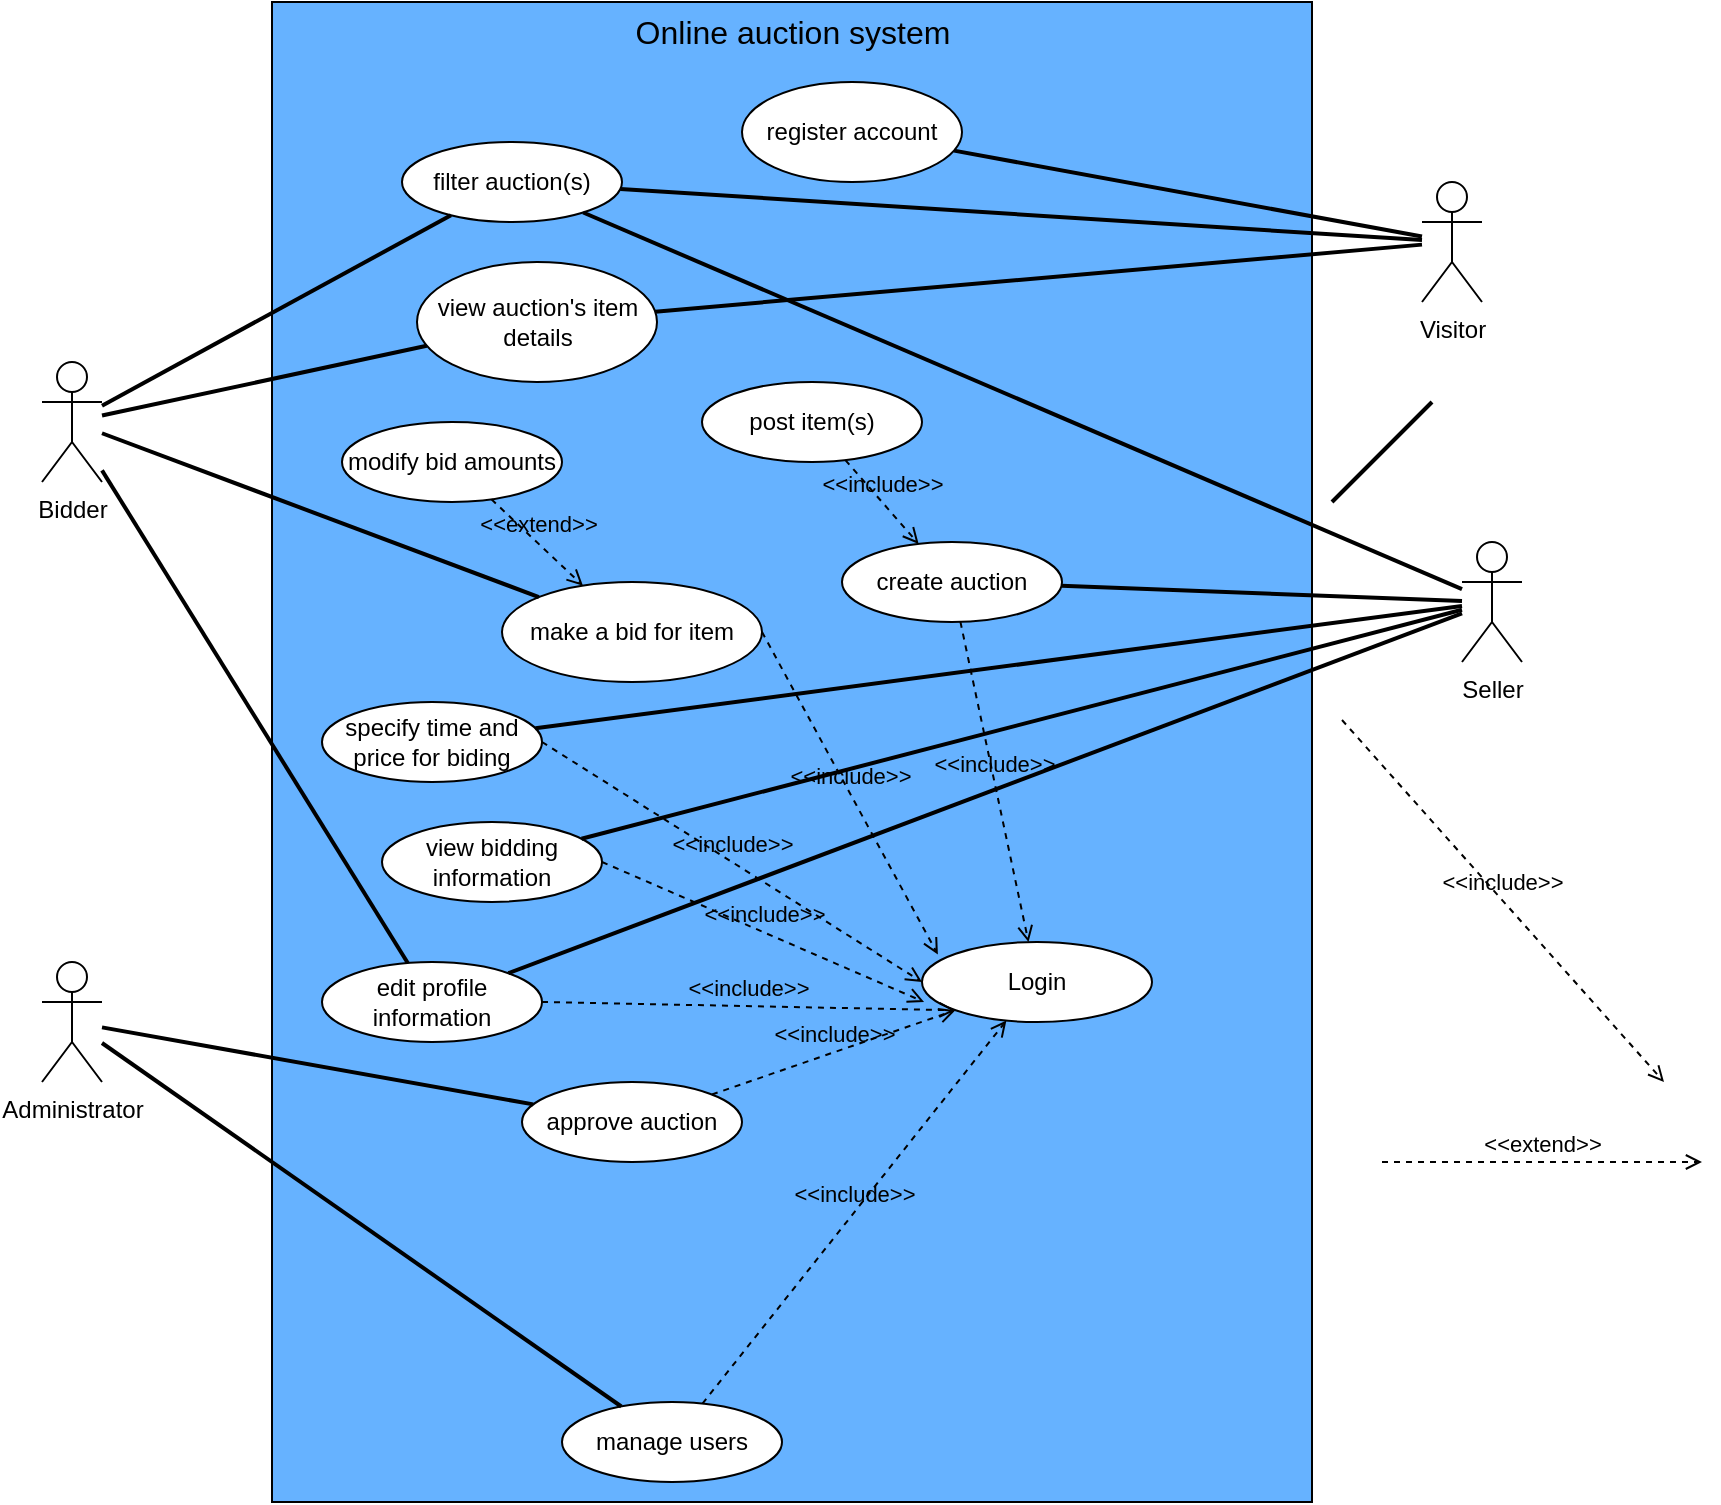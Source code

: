 <mxfile version="22.1.5" type="github" pages="8">
  <diagram name="Page-1" id="MPFB5hDKGBPq3vXqqCiy">
    <mxGraphModel dx="1722" dy="894" grid="1" gridSize="10" guides="1" tooltips="1" connect="1" arrows="1" fold="1" page="1" pageScale="1" pageWidth="850" pageHeight="1100" math="0" shadow="0">
      <root>
        <mxCell id="0" />
        <mxCell id="1" parent="0" />
        <mxCell id="qVk8jQdot2jzvfwevHkd-52" value="" style="rounded=0;whiteSpace=wrap;html=1;fillColor=#66B2FF;" parent="1" vertex="1">
          <mxGeometry x="165" y="10" width="520" height="750" as="geometry" />
        </mxCell>
        <mxCell id="qVk8jQdot2jzvfwevHkd-1" value="Bidder" style="shape=umlActor;verticalLabelPosition=bottom;verticalAlign=top;html=1;outlineConnect=0;" parent="1" vertex="1">
          <mxGeometry x="50" y="190" width="30" height="60" as="geometry" />
        </mxCell>
        <mxCell id="qVk8jQdot2jzvfwevHkd-2" value="Seller" style="shape=umlActor;verticalLabelPosition=bottom;verticalAlign=top;html=1;outlineConnect=0;" parent="1" vertex="1">
          <mxGeometry x="760" y="280" width="30" height="60" as="geometry" />
        </mxCell>
        <mxCell id="qVk8jQdot2jzvfwevHkd-3" value="Administrator" style="shape=umlActor;verticalLabelPosition=bottom;verticalAlign=top;html=1;outlineConnect=0;" parent="1" vertex="1">
          <mxGeometry x="50" y="490" width="30" height="60" as="geometry" />
        </mxCell>
        <mxCell id="qVk8jQdot2jzvfwevHkd-7" value="filter auction(s)" style="ellipse;whiteSpace=wrap;html=1;" parent="1" vertex="1">
          <mxGeometry x="230" y="80" width="110" height="40" as="geometry" />
        </mxCell>
        <mxCell id="qVk8jQdot2jzvfwevHkd-8" value="Login" style="ellipse;whiteSpace=wrap;html=1;" parent="1" vertex="1">
          <mxGeometry x="490" y="480" width="115" height="40" as="geometry" />
        </mxCell>
        <mxCell id="qVk8jQdot2jzvfwevHkd-9" value="post item(s)" style="ellipse;whiteSpace=wrap;html=1;" parent="1" vertex="1">
          <mxGeometry x="380" y="200" width="110" height="40" as="geometry" />
        </mxCell>
        <mxCell id="qVk8jQdot2jzvfwevHkd-10" value="view auction&#39;s item details" style="ellipse;whiteSpace=wrap;html=1;" parent="1" vertex="1">
          <mxGeometry x="237.5" y="140" width="120" height="60" as="geometry" />
        </mxCell>
        <mxCell id="qVk8jQdot2jzvfwevHkd-12" value="make a bid for item" style="ellipse;whiteSpace=wrap;html=1;" parent="1" vertex="1">
          <mxGeometry x="280" y="300" width="130" height="50" as="geometry" />
        </mxCell>
        <mxCell id="qVk8jQdot2jzvfwevHkd-13" value="specify time and price for biding" style="ellipse;whiteSpace=wrap;html=1;" parent="1" vertex="1">
          <mxGeometry x="190" y="360" width="110" height="40" as="geometry" />
        </mxCell>
        <mxCell id="qVk8jQdot2jzvfwevHkd-14" value="view bidding information" style="ellipse;whiteSpace=wrap;html=1;" parent="1" vertex="1">
          <mxGeometry x="220" y="420" width="110" height="40" as="geometry" />
        </mxCell>
        <mxCell id="qVk8jQdot2jzvfwevHkd-15" value="edit profile information" style="ellipse;whiteSpace=wrap;html=1;" parent="1" vertex="1">
          <mxGeometry x="190" y="490" width="110" height="40" as="geometry" />
        </mxCell>
        <mxCell id="qVk8jQdot2jzvfwevHkd-16" value="approve auction" style="ellipse;whiteSpace=wrap;html=1;" parent="1" vertex="1">
          <mxGeometry x="290" y="550" width="110" height="40" as="geometry" />
        </mxCell>
        <mxCell id="qVk8jQdot2jzvfwevHkd-17" value="manage users" style="ellipse;whiteSpace=wrap;html=1;" parent="1" vertex="1">
          <mxGeometry x="310" y="710" width="110" height="40" as="geometry" />
        </mxCell>
        <mxCell id="qVk8jQdot2jzvfwevHkd-24" value="&amp;lt;&amp;lt;include&amp;gt;&amp;gt;" style="html=1;verticalAlign=bottom;labelBackgroundColor=none;endArrow=open;endFill=0;dashed=1;rounded=0;exitX=1;exitY=0.5;exitDx=0;exitDy=0;entryX=0.069;entryY=0.157;entryDx=0;entryDy=0;entryPerimeter=0;" parent="1" source="qVk8jQdot2jzvfwevHkd-12" target="qVk8jQdot2jzvfwevHkd-8" edge="1">
          <mxGeometry width="160" relative="1" as="geometry">
            <mxPoint x="425" y="389.47" as="sourcePoint" />
            <mxPoint x="470" y="340" as="targetPoint" />
          </mxGeometry>
        </mxCell>
        <mxCell id="qVk8jQdot2jzvfwevHkd-25" value="&amp;lt;&amp;lt;include&amp;gt;&amp;gt;" style="html=1;verticalAlign=bottom;labelBackgroundColor=none;endArrow=open;endFill=0;dashed=1;rounded=0;exitX=1;exitY=0.5;exitDx=0;exitDy=0;entryX=0;entryY=0.5;entryDx=0;entryDy=0;" parent="1" source="qVk8jQdot2jzvfwevHkd-13" target="qVk8jQdot2jzvfwevHkd-8" edge="1">
          <mxGeometry width="160" relative="1" as="geometry">
            <mxPoint x="405" y="410" as="sourcePoint" />
            <mxPoint x="565" y="410" as="targetPoint" />
          </mxGeometry>
        </mxCell>
        <mxCell id="qVk8jQdot2jzvfwevHkd-26" value="&amp;lt;&amp;lt;include&amp;gt;&amp;gt;" style="html=1;verticalAlign=bottom;labelBackgroundColor=none;endArrow=open;endFill=0;dashed=1;rounded=0;exitX=1;exitY=0.5;exitDx=0;exitDy=0;entryX=0.009;entryY=0.749;entryDx=0;entryDy=0;entryPerimeter=0;" parent="1" source="qVk8jQdot2jzvfwevHkd-14" target="qVk8jQdot2jzvfwevHkd-8" edge="1">
          <mxGeometry width="160" relative="1" as="geometry">
            <mxPoint x="480" y="439.47" as="sourcePoint" />
            <mxPoint x="640" y="439.47" as="targetPoint" />
          </mxGeometry>
        </mxCell>
        <mxCell id="qVk8jQdot2jzvfwevHkd-27" value="&amp;lt;&amp;lt;include&amp;gt;&amp;gt;" style="html=1;verticalAlign=bottom;labelBackgroundColor=none;endArrow=open;endFill=0;dashed=1;rounded=0;exitX=1;exitY=0.5;exitDx=0;exitDy=0;entryX=0;entryY=1;entryDx=0;entryDy=0;" parent="1" source="qVk8jQdot2jzvfwevHkd-15" target="qVk8jQdot2jzvfwevHkd-8" edge="1">
          <mxGeometry width="160" relative="1" as="geometry">
            <mxPoint x="420" y="450" as="sourcePoint" />
            <mxPoint x="580" y="450" as="targetPoint" />
          </mxGeometry>
        </mxCell>
        <mxCell id="qVk8jQdot2jzvfwevHkd-31" value="" style="endArrow=none;startArrow=none;endFill=0;startFill=0;endSize=8;html=1;verticalAlign=bottom;labelBackgroundColor=none;strokeWidth=2;rounded=0;" parent="1" source="qVk8jQdot2jzvfwevHkd-15" target="qVk8jQdot2jzvfwevHkd-2" edge="1">
          <mxGeometry width="160" relative="1" as="geometry">
            <mxPoint x="490" y="450" as="sourcePoint" />
            <mxPoint x="620" y="430" as="targetPoint" />
            <Array as="points" />
          </mxGeometry>
        </mxCell>
        <mxCell id="qVk8jQdot2jzvfwevHkd-32" value="" style="endArrow=none;startArrow=none;endFill=0;startFill=0;endSize=8;html=1;verticalAlign=bottom;labelBackgroundColor=none;strokeWidth=2;rounded=0;" parent="1" source="qVk8jQdot2jzvfwevHkd-13" target="qVk8jQdot2jzvfwevHkd-2" edge="1">
          <mxGeometry width="160" relative="1" as="geometry">
            <mxPoint x="500" y="430" as="sourcePoint" />
            <mxPoint x="660" y="430" as="targetPoint" />
          </mxGeometry>
        </mxCell>
        <mxCell id="qVk8jQdot2jzvfwevHkd-33" value="" style="endArrow=none;startArrow=none;endFill=0;startFill=0;endSize=8;html=1;verticalAlign=bottom;labelBackgroundColor=none;strokeWidth=2;rounded=0;" parent="1" source="qVk8jQdot2jzvfwevHkd-1" target="qVk8jQdot2jzvfwevHkd-10" edge="1">
          <mxGeometry width="160" relative="1" as="geometry">
            <mxPoint x="160" y="220" as="sourcePoint" />
            <mxPoint x="275.0" y="194" as="targetPoint" />
          </mxGeometry>
        </mxCell>
        <mxCell id="qVk8jQdot2jzvfwevHkd-35" value="" style="endArrow=none;startArrow=none;endFill=0;startFill=0;endSize=8;html=1;verticalAlign=bottom;labelBackgroundColor=none;strokeWidth=2;rounded=0;" parent="1" source="qVk8jQdot2jzvfwevHkd-14" target="qVk8jQdot2jzvfwevHkd-2" edge="1">
          <mxGeometry width="160" relative="1" as="geometry">
            <mxPoint x="480" y="339.47" as="sourcePoint" />
            <mxPoint x="640" y="339.47" as="targetPoint" />
          </mxGeometry>
        </mxCell>
        <mxCell id="qVk8jQdot2jzvfwevHkd-39" value="" style="endArrow=none;startArrow=none;endFill=0;startFill=0;endSize=8;html=1;verticalAlign=bottom;labelBackgroundColor=none;strokeWidth=2;rounded=0;" parent="1" source="qVk8jQdot2jzvfwevHkd-1" target="qVk8jQdot2jzvfwevHkd-15" edge="1">
          <mxGeometry width="160" relative="1" as="geometry">
            <mxPoint x="30" y="350" as="sourcePoint" />
            <mxPoint x="190" y="350" as="targetPoint" />
            <Array as="points" />
          </mxGeometry>
        </mxCell>
        <mxCell id="qVk8jQdot2jzvfwevHkd-40" value="" style="endArrow=none;startArrow=none;endFill=0;startFill=0;endSize=8;html=1;verticalAlign=bottom;labelBackgroundColor=none;strokeWidth=2;rounded=0;" parent="1" source="qVk8jQdot2jzvfwevHkd-1" target="qVk8jQdot2jzvfwevHkd-12" edge="1">
          <mxGeometry width="160" relative="1" as="geometry">
            <mxPoint x="20" y="340" as="sourcePoint" />
            <mxPoint x="180" y="340" as="targetPoint" />
            <Array as="points" />
          </mxGeometry>
        </mxCell>
        <mxCell id="qVk8jQdot2jzvfwevHkd-41" value="" style="endArrow=none;startArrow=none;endFill=0;startFill=0;endSize=8;html=1;verticalAlign=bottom;labelBackgroundColor=none;strokeWidth=2;rounded=0;" parent="1" source="qVk8jQdot2jzvfwevHkd-1" target="qVk8jQdot2jzvfwevHkd-7" edge="1">
          <mxGeometry width="160" relative="1" as="geometry">
            <mxPoint y="350" as="sourcePoint" />
            <mxPoint x="160" y="350" as="targetPoint" />
          </mxGeometry>
        </mxCell>
        <mxCell id="qVk8jQdot2jzvfwevHkd-42" value="" style="endArrow=none;startArrow=none;endFill=0;startFill=0;endSize=8;html=1;verticalAlign=bottom;labelBackgroundColor=none;strokeWidth=2;rounded=0;" parent="1" source="qVk8jQdot2jzvfwevHkd-7" target="qVk8jQdot2jzvfwevHkd-2" edge="1">
          <mxGeometry width="160" relative="1" as="geometry">
            <mxPoint x="440" y="89.47" as="sourcePoint" />
            <mxPoint x="600" y="89.47" as="targetPoint" />
            <Array as="points" />
          </mxGeometry>
        </mxCell>
        <mxCell id="qVk8jQdot2jzvfwevHkd-43" value="" style="endArrow=none;startArrow=none;endFill=0;startFill=0;endSize=8;html=1;verticalAlign=bottom;labelBackgroundColor=none;strokeWidth=2;rounded=0;" parent="1" source="qVk8jQdot2jzvfwevHkd-3" target="qVk8jQdot2jzvfwevHkd-16" edge="1">
          <mxGeometry width="160" relative="1" as="geometry">
            <mxPoint x="100" y="460" as="sourcePoint" />
            <mxPoint x="260" y="460" as="targetPoint" />
          </mxGeometry>
        </mxCell>
        <mxCell id="qVk8jQdot2jzvfwevHkd-44" value="" style="endArrow=none;startArrow=none;endFill=0;startFill=0;endSize=8;html=1;verticalAlign=bottom;labelBackgroundColor=none;strokeWidth=2;rounded=0;" parent="1" source="qVk8jQdot2jzvfwevHkd-3" target="qVk8jQdot2jzvfwevHkd-17" edge="1">
          <mxGeometry width="160" relative="1" as="geometry">
            <mxPoint x="197.5" y="640" as="sourcePoint" />
            <mxPoint x="357.5" y="640" as="targetPoint" />
          </mxGeometry>
        </mxCell>
        <mxCell id="qVk8jQdot2jzvfwevHkd-45" value="&amp;lt;&amp;lt;include&amp;gt;&amp;gt;" style="html=1;verticalAlign=bottom;labelBackgroundColor=none;endArrow=open;endFill=0;dashed=1;rounded=0;" parent="1" source="qVk8jQdot2jzvfwevHkd-16" target="qVk8jQdot2jzvfwevHkd-8" edge="1">
          <mxGeometry width="160" relative="1" as="geometry">
            <mxPoint x="390" y="490" as="sourcePoint" />
            <mxPoint x="550" y="490" as="targetPoint" />
          </mxGeometry>
        </mxCell>
        <mxCell id="qVk8jQdot2jzvfwevHkd-46" value="&amp;lt;&amp;lt;include&amp;gt;&amp;gt;" style="html=1;verticalAlign=bottom;labelBackgroundColor=none;endArrow=open;endFill=0;dashed=1;rounded=0;" parent="1" source="qVk8jQdot2jzvfwevHkd-17" target="qVk8jQdot2jzvfwevHkd-8" edge="1">
          <mxGeometry width="160" relative="1" as="geometry">
            <mxPoint x="420" y="569.47" as="sourcePoint" />
            <mxPoint x="580" y="569.47" as="targetPoint" />
          </mxGeometry>
        </mxCell>
        <mxCell id="qVk8jQdot2jzvfwevHkd-47" value="register account" style="ellipse;whiteSpace=wrap;html=1;" parent="1" vertex="1">
          <mxGeometry x="400" y="50" width="110" height="50" as="geometry" />
        </mxCell>
        <mxCell id="qVk8jQdot2jzvfwevHkd-53" value="&lt;font style=&quot;font-size: 16px;&quot;&gt;Online auction system&lt;/font&gt;" style="text;html=1;strokeColor=none;fillColor=none;align=center;verticalAlign=middle;whiteSpace=wrap;rounded=0;" parent="1" vertex="1">
          <mxGeometry x="328" y="10" width="195" height="30" as="geometry" />
        </mxCell>
        <mxCell id="3muTZP1Lj5kMYZsX1ov2-2" value="Visitor" style="shape=umlActor;verticalLabelPosition=bottom;verticalAlign=top;html=1;outlineConnect=0;" parent="1" vertex="1">
          <mxGeometry x="740" y="100" width="30" height="60" as="geometry" />
        </mxCell>
        <mxCell id="3muTZP1Lj5kMYZsX1ov2-4" value="" style="endArrow=none;html=1;rounded=0;strokeWidth=2;" parent="1" source="qVk8jQdot2jzvfwevHkd-10" target="3muTZP1Lj5kMYZsX1ov2-2" edge="1">
          <mxGeometry width="50" height="50" relative="1" as="geometry">
            <mxPoint x="685" y="250" as="sourcePoint" />
            <mxPoint x="735" y="200" as="targetPoint" />
          </mxGeometry>
        </mxCell>
        <mxCell id="3muTZP1Lj5kMYZsX1ov2-5" value="" style="endArrow=none;html=1;rounded=0;strokeWidth=2;" parent="1" source="qVk8jQdot2jzvfwevHkd-7" target="3muTZP1Lj5kMYZsX1ov2-2" edge="1">
          <mxGeometry width="50" height="50" relative="1" as="geometry">
            <mxPoint x="690" y="510" as="sourcePoint" />
            <mxPoint x="740" y="460" as="targetPoint" />
          </mxGeometry>
        </mxCell>
        <mxCell id="3muTZP1Lj5kMYZsX1ov2-6" value="" style="endArrow=none;html=1;rounded=0;strokeWidth=2;" parent="1" source="qVk8jQdot2jzvfwevHkd-47" target="3muTZP1Lj5kMYZsX1ov2-2" edge="1">
          <mxGeometry width="50" height="50" relative="1" as="geometry">
            <mxPoint x="710" y="80" as="sourcePoint" />
            <mxPoint x="760" y="30" as="targetPoint" />
          </mxGeometry>
        </mxCell>
        <mxCell id="M3IY0MCO5jIbyY6HYX1s-1" value="create auction" style="ellipse;whiteSpace=wrap;html=1;" parent="1" vertex="1">
          <mxGeometry x="450" y="280" width="110" height="40" as="geometry" />
        </mxCell>
        <mxCell id="M3IY0MCO5jIbyY6HYX1s-2" value="&amp;lt;&amp;lt;include&amp;gt;&amp;gt;" style="html=1;verticalAlign=bottom;labelBackgroundColor=none;endArrow=open;endFill=0;dashed=1;rounded=0;exitX=1;exitY=0.5;exitDx=0;exitDy=0;" parent="1" edge="1">
          <mxGeometry width="160" relative="1" as="geometry">
            <mxPoint x="700" y="369" as="sourcePoint" />
            <mxPoint x="861" y="550" as="targetPoint" />
          </mxGeometry>
        </mxCell>
        <mxCell id="M3IY0MCO5jIbyY6HYX1s-3" value="&amp;lt;&amp;lt;include&amp;gt;&amp;gt;" style="html=1;verticalAlign=bottom;labelBackgroundColor=none;endArrow=open;endFill=0;dashed=1;rounded=0;" parent="1" source="qVk8jQdot2jzvfwevHkd-9" target="M3IY0MCO5jIbyY6HYX1s-1" edge="1">
          <mxGeometry width="160" relative="1" as="geometry">
            <mxPoint x="710" y="379" as="sourcePoint" />
            <mxPoint x="871" y="560" as="targetPoint" />
          </mxGeometry>
        </mxCell>
        <mxCell id="M3IY0MCO5jIbyY6HYX1s-4" value="" style="endArrow=none;html=1;rounded=0;strokeWidth=2;" parent="1" source="M3IY0MCO5jIbyY6HYX1s-1" target="qVk8jQdot2jzvfwevHkd-2" edge="1">
          <mxGeometry width="50" height="50" relative="1" as="geometry">
            <mxPoint x="750" y="560" as="sourcePoint" />
            <mxPoint x="800" y="510" as="targetPoint" />
          </mxGeometry>
        </mxCell>
        <mxCell id="M3IY0MCO5jIbyY6HYX1s-6" value="&amp;lt;&amp;lt;include&amp;gt;&amp;gt;" style="html=1;verticalAlign=bottom;labelBackgroundColor=none;endArrow=open;endFill=0;dashed=1;rounded=0;" parent="1" source="M3IY0MCO5jIbyY6HYX1s-1" target="qVk8jQdot2jzvfwevHkd-8" edge="1">
          <mxGeometry width="160" relative="1" as="geometry">
            <mxPoint x="674.5" y="419" as="sourcePoint" />
            <mxPoint x="835.5" y="600" as="targetPoint" />
          </mxGeometry>
        </mxCell>
        <mxCell id="M3IY0MCO5jIbyY6HYX1s-7" value="" style="endArrow=none;html=1;rounded=0;strokeWidth=2;" parent="1" edge="1">
          <mxGeometry width="50" height="50" relative="1" as="geometry">
            <mxPoint x="695" y="260" as="sourcePoint" />
            <mxPoint x="745" y="210" as="targetPoint" />
          </mxGeometry>
        </mxCell>
        <mxCell id="M3IY0MCO5jIbyY6HYX1s-8" value="modify bid amounts" style="ellipse;whiteSpace=wrap;html=1;" parent="1" vertex="1">
          <mxGeometry x="200" y="220" width="110" height="40" as="geometry" />
        </mxCell>
        <mxCell id="M3IY0MCO5jIbyY6HYX1s-9" value="&amp;lt;&amp;lt;extend&amp;gt;&amp;gt;" style="html=1;verticalAlign=bottom;labelBackgroundColor=none;endArrow=open;endFill=0;dashed=1;rounded=0;" parent="1" edge="1">
          <mxGeometry width="160" relative="1" as="geometry">
            <mxPoint x="720" y="590" as="sourcePoint" />
            <mxPoint x="880" y="590" as="targetPoint" />
          </mxGeometry>
        </mxCell>
        <mxCell id="M3IY0MCO5jIbyY6HYX1s-10" value="&amp;lt;&amp;lt;extend&amp;gt;&amp;gt;" style="html=1;verticalAlign=bottom;labelBackgroundColor=none;endArrow=open;endFill=0;dashed=1;rounded=0;" parent="1" source="M3IY0MCO5jIbyY6HYX1s-8" target="qVk8jQdot2jzvfwevHkd-12" edge="1">
          <mxGeometry width="160" relative="1" as="geometry">
            <mxPoint x="695" y="499.5" as="sourcePoint" />
            <mxPoint x="342.349" y="290.536" as="targetPoint" />
          </mxGeometry>
        </mxCell>
      </root>
    </mxGraphModel>
  </diagram>
  <diagram id="9T5cZQYoCqjaLTcV73N4" name="2.1.1. High level organization of the model">
    <mxGraphModel dx="1722" dy="894" grid="1" gridSize="10" guides="1" tooltips="1" connect="1" arrows="1" fold="1" page="1" pageScale="1" pageWidth="827" pageHeight="1169" math="0" shadow="0">
      <root>
        <mxCell id="0" />
        <mxCell id="1" parent="0" />
        <mxCell id="_s2_6KJdwGFLwR0AV_K5-1" value="&lt;span style=&quot;font-weight: normal;&quot;&gt;&amp;lt;&amp;lt;layer&amp;gt;&amp;gt;&lt;br&gt;Application&lt;br&gt;&lt;/span&gt;" style="shape=folder;fontStyle=1;spacingTop=10;tabWidth=40;tabHeight=14;tabPosition=left;html=1;whiteSpace=wrap;" parent="1" vertex="1">
          <mxGeometry x="356" y="40" width="115" height="80" as="geometry" />
        </mxCell>
        <mxCell id="_s2_6KJdwGFLwR0AV_K5-4" value="&lt;span style=&quot;font-weight: normal;&quot;&gt;&amp;lt;&amp;lt;layer&amp;gt;&amp;gt;&lt;/span&gt;&lt;br&gt;&lt;span style=&quot;font-weight: 400;&quot;&gt;Business&lt;/span&gt;&lt;span style=&quot;font-weight: normal;&quot;&gt;&amp;nbsp;services&lt;/span&gt;" style="shape=folder;fontStyle=1;spacingTop=10;tabWidth=40;tabHeight=14;tabPosition=left;html=1;whiteSpace=wrap;" parent="1" vertex="1">
          <mxGeometry x="356" y="160" width="115" height="80" as="geometry" />
        </mxCell>
        <mxCell id="_s2_6KJdwGFLwR0AV_K5-6" value="&lt;span style=&quot;font-weight: normal;&quot;&gt;&amp;lt;&amp;lt;layer&amp;gt;&amp;gt;&lt;/span&gt;&lt;br&gt;&lt;span style=&quot;font-weight: 400;&quot;&gt;Middleware&lt;/span&gt;" style="shape=folder;fontStyle=1;spacingTop=10;tabWidth=40;tabHeight=14;tabPosition=left;html=1;whiteSpace=wrap;" parent="1" vertex="1">
          <mxGeometry x="356" y="280" width="115" height="80" as="geometry" />
        </mxCell>
        <mxCell id="_s2_6KJdwGFLwR0AV_K5-7" value="" style="html=1;verticalAlign=bottom;labelBackgroundColor=none;endArrow=open;endFill=0;dashed=1;rounded=0;" parent="1" source="_s2_6KJdwGFLwR0AV_K5-1" target="_s2_6KJdwGFLwR0AV_K5-4" edge="1">
          <mxGeometry width="160" relative="1" as="geometry">
            <mxPoint x="300" y="140" as="sourcePoint" />
            <mxPoint x="460" y="140" as="targetPoint" />
          </mxGeometry>
        </mxCell>
        <mxCell id="_s2_6KJdwGFLwR0AV_K5-8" value="" style="html=1;verticalAlign=bottom;labelBackgroundColor=none;endArrow=open;endFill=0;dashed=1;rounded=0;" parent="1" source="_s2_6KJdwGFLwR0AV_K5-4" target="_s2_6KJdwGFLwR0AV_K5-6" edge="1">
          <mxGeometry width="160" relative="1" as="geometry">
            <mxPoint x="550" y="250" as="sourcePoint" />
            <mxPoint x="550" y="290" as="targetPoint" />
            <Array as="points" />
          </mxGeometry>
        </mxCell>
      </root>
    </mxGraphModel>
  </diagram>
  <diagram id="Sh-sJi6Ky62cS6HT_y8K" name="key abstraction">
    <mxGraphModel dx="1050" dy="569" grid="1" gridSize="10" guides="1" tooltips="1" connect="1" arrows="1" fold="1" page="1" pageScale="1" pageWidth="850" pageHeight="1100" math="0" shadow="0">
      <root>
        <mxCell id="0" />
        <mxCell id="1" parent="0" />
        <mxCell id="ckhJ_pzCdI-SZCY9QidI-1" value="Administration" style="html=1;align=center;verticalAlign=middle;dashed=0;whiteSpace=wrap;" parent="1" vertex="1">
          <mxGeometry x="240" y="280" width="100" height="40" as="geometry" />
        </mxCell>
        <mxCell id="ckhJ_pzCdI-SZCY9QidI-2" value="Item" style="html=1;align=center;verticalAlign=middle;dashed=0;whiteSpace=wrap;" parent="1" vertex="1">
          <mxGeometry x="385" y="280" width="80" height="40" as="geometry" />
        </mxCell>
        <mxCell id="ckhJ_pzCdI-SZCY9QidI-3" value="Bid" style="html=1;align=center;verticalAlign=middle;dashed=0;whiteSpace=wrap;" parent="1" vertex="1">
          <mxGeometry x="510" y="280" width="80" height="40" as="geometry" />
        </mxCell>
        <mxCell id="ckhJ_pzCdI-SZCY9QidI-4" value="Auction" style="html=1;align=center;verticalAlign=middle;dashed=0;whiteSpace=wrap;" parent="1" vertex="1">
          <mxGeometry x="385" y="360" width="80" height="40" as="geometry" />
        </mxCell>
        <mxCell id="RaKuB9mrCkrhKfY8MJtm-2" value="Transaction" style="html=1;align=center;verticalAlign=middle;dashed=0;whiteSpace=wrap;" parent="1" vertex="1">
          <mxGeometry x="510" y="360" width="80" height="40" as="geometry" />
        </mxCell>
        <mxCell id="RaKuB9mrCkrhKfY8MJtm-3" value="User" style="html=1;align=center;verticalAlign=middle;dashed=0;whiteSpace=wrap;" parent="1" vertex="1">
          <mxGeometry x="260" y="360" width="80" height="40" as="geometry" />
        </mxCell>
      </root>
    </mxGraphModel>
  </diagram>
  <diagram id="XtPMB1iAXtwdAWICfKZN" name="make a bid use-case relization">
    <mxGraphModel dx="1050" dy="1738" grid="1" gridSize="10" guides="1" tooltips="1" connect="1" arrows="1" fold="1" page="1" pageScale="1" pageWidth="827" pageHeight="1169" math="0" shadow="0">
      <root>
        <mxCell id="0" />
        <mxCell id="1" parent="0" />
        <mxCell id="A_Sfa6XvdIitcTxe5b_t-9" value="" style="endArrow=none;dashed=1;html=1;rounded=0;" parent="1" edge="1">
          <mxGeometry width="50" height="50" relative="1" as="geometry">
            <mxPoint x="115" y="720" as="sourcePoint" />
            <mxPoint x="115" y="120" as="targetPoint" />
          </mxGeometry>
        </mxCell>
        <mxCell id="A_Sfa6XvdIitcTxe5b_t-1" value=":Bidder" style="shape=umlActor;verticalLabelPosition=bottom;verticalAlign=top;html=1;" parent="1" vertex="1">
          <mxGeometry x="105" y="60" width="20" height="40" as="geometry" />
        </mxCell>
        <mxCell id="A_Sfa6XvdIitcTxe5b_t-3" value="MakeABid&lt;br&gt;Form" style="shape=umlBoundary;whiteSpace=wrap;html=1;" parent="1" vertex="1">
          <mxGeometry x="263" y="50" width="90" height="70" as="geometry" />
        </mxCell>
        <mxCell id="A_Sfa6XvdIitcTxe5b_t-4" value="Control Object" style="ellipse;shape=umlControl;whiteSpace=wrap;html=1;" parent="1" vertex="1">
          <mxGeometry x="500" y="-110" width="70" height="80" as="geometry" />
        </mxCell>
        <mxCell id="A_Sfa6XvdIitcTxe5b_t-6" value="Boundary Object" style="shape=umlBoundary;whiteSpace=wrap;html=1;" parent="1" vertex="1">
          <mxGeometry x="630" y="-130" width="90" height="70" as="geometry" />
        </mxCell>
        <mxCell id="A_Sfa6XvdIitcTxe5b_t-2" value="" style="html=1;points=[[0,0,0,0,5],[0,1,0,0,-5],[1,0,0,0,5],[1,1,0,0,-5]];perimeter=orthogonalPerimeter;outlineConnect=0;targetShapes=umlLifeline;portConstraint=eastwest;newEdgeStyle={&quot;curved&quot;:0,&quot;rounded&quot;:0};" parent="1" vertex="1">
          <mxGeometry x="110" y="140" width="10" height="550" as="geometry" />
        </mxCell>
        <mxCell id="A_Sfa6XvdIitcTxe5b_t-12" value="Lifeline2" style="shape=umlLifeline;perimeter=lifelinePerimeter;whiteSpace=wrap;html=1;container=1;dropTarget=0;collapsible=0;recursiveResize=0;outlineConnect=0;portConstraint=eastwest;newEdgeStyle={&quot;edgeStyle&quot;:&quot;elbowEdgeStyle&quot;,&quot;elbow&quot;:&quot;vertical&quot;,&quot;curved&quot;:0,&quot;rounded&quot;:0};" parent="1" vertex="1">
          <mxGeometry x="370" y="-380" width="100" height="300" as="geometry" />
        </mxCell>
        <mxCell id="A_Sfa6XvdIitcTxe5b_t-13" value="" style="html=1;points=[[0,0,0,0,5],[0,1,0,0,-5],[1,0,0,0,5],[1,1,0,0,-5]];perimeter=orthogonalPerimeter;outlineConnect=0;targetShapes=umlLifeline;portConstraint=eastwest;newEdgeStyle={&quot;curved&quot;:0,&quot;rounded&quot;:0};fillColor=#808080;" parent="A_Sfa6XvdIitcTxe5b_t-12" vertex="1">
          <mxGeometry x="45" y="90" width="10" height="120" as="geometry" />
        </mxCell>
        <mxCell id="A_Sfa6XvdIitcTxe5b_t-14" value="Lifeline1" style="shape=umlLifeline;perimeter=lifelinePerimeter;whiteSpace=wrap;html=1;container=1;dropTarget=0;collapsible=0;recursiveResize=0;outlineConnect=0;portConstraint=eastwest;newEdgeStyle={&quot;edgeStyle&quot;:&quot;elbowEdgeStyle&quot;,&quot;elbow&quot;:&quot;vertical&quot;,&quot;curved&quot;:0,&quot;rounded&quot;:0};" parent="1" vertex="1">
          <mxGeometry x="250" y="-380" width="100" height="300" as="geometry" />
        </mxCell>
        <mxCell id="A_Sfa6XvdIitcTxe5b_t-15" value="" style="html=1;points=[[0,0,0,0,5],[0,1,0,0,-5],[1,0,0,0,5],[1,1,0,0,-5]];perimeter=orthogonalPerimeter;outlineConnect=0;targetShapes=umlLifeline;portConstraint=eastwest;newEdgeStyle={&quot;curved&quot;:0,&quot;rounded&quot;:0};" parent="A_Sfa6XvdIitcTxe5b_t-14" vertex="1">
          <mxGeometry x="45" y="90" width="10" height="120" as="geometry" />
        </mxCell>
        <mxCell id="A_Sfa6XvdIitcTxe5b_t-16" value="dispatch" style="html=1;verticalAlign=bottom;endArrow=block;curved=0;rounded=0;" parent="1" edge="1">
          <mxGeometry width="80" relative="1" as="geometry">
            <mxPoint x="130" y="-81" as="sourcePoint" />
            <mxPoint x="210" y="-81" as="targetPoint" />
          </mxGeometry>
        </mxCell>
        <mxCell id="A_Sfa6XvdIitcTxe5b_t-17" value="1:// go to auction item page" style="html=1;verticalAlign=bottom;endArrow=block;curved=0;rounded=0;endFill=1;" parent="1" edge="1">
          <mxGeometry width="80" relative="1" as="geometry">
            <mxPoint x="120" y="170" as="sourcePoint" />
            <mxPoint x="309" y="170" as="targetPoint" />
          </mxGeometry>
        </mxCell>
        <mxCell id="A_Sfa6XvdIitcTxe5b_t-18" value="" style="endArrow=none;dashed=1;html=1;rounded=0;" parent="1" edge="1">
          <mxGeometry width="50" height="50" relative="1" as="geometry">
            <mxPoint x="313" y="720" as="sourcePoint" />
            <mxPoint x="313.29" y="125" as="targetPoint" />
          </mxGeometry>
        </mxCell>
        <mxCell id="A_Sfa6XvdIitcTxe5b_t-19" value="" style="html=1;points=[[0,0,0,0,5],[0,1,0,0,-5],[1,0,0,0,5],[1,1,0,0,-5]];perimeter=orthogonalPerimeter;outlineConnect=0;targetShapes=umlLifeline;portConstraint=eastwest;newEdgeStyle={&quot;curved&quot;:0,&quot;rounded&quot;:0};" parent="1" vertex="1">
          <mxGeometry x="309" y="150" width="10" height="540" as="geometry" />
        </mxCell>
        <mxCell id="A_Sfa6XvdIitcTxe5b_t-26" value="&lt;div&gt;Auction&lt;/div&gt;&lt;div&gt;Controller&lt;br&gt;&lt;/div&gt;" style="ellipse;shape=umlControl;whiteSpace=wrap;html=1;" parent="1" vertex="1">
          <mxGeometry x="489" y="40" width="70" height="80" as="geometry" />
        </mxCell>
        <mxCell id="A_Sfa6XvdIitcTxe5b_t-27" value="Auction" style="ellipse;shape=umlEntity;whiteSpace=wrap;html=1;" parent="1" vertex="1">
          <mxGeometry x="709" y="50" width="70" height="70" as="geometry" />
        </mxCell>
        <mxCell id="A_Sfa6XvdIitcTxe5b_t-28" value="2:// request to make a bid" style="html=1;verticalAlign=bottom;endArrow=block;curved=0;rounded=0;endFill=1;" parent="1" target="A_Sfa6XvdIitcTxe5b_t-19" edge="1">
          <mxGeometry width="80" relative="1" as="geometry">
            <mxPoint x="120" y="199.5" as="sourcePoint" />
            <mxPoint x="290" y="199.5" as="targetPoint" />
          </mxGeometry>
        </mxCell>
        <mxCell id="A_Sfa6XvdIitcTxe5b_t-30" value="&lt;font style=&quot;font-size: 12px;&quot;&gt;4:// fill bid information&lt;/font&gt;" style="html=1;verticalAlign=bottom;endArrow=block;curved=0;rounded=0;endFill=1;" parent="1" source="A_Sfa6XvdIitcTxe5b_t-2" edge="1">
          <mxGeometry width="80" relative="1" as="geometry">
            <mxPoint x="139" y="260" as="sourcePoint" />
            <mxPoint x="309" y="260" as="targetPoint" />
          </mxGeometry>
        </mxCell>
        <mxCell id="A_Sfa6XvdIitcTxe5b_t-35" value="4.1: // validate()" style="text;html=1;strokeColor=none;fillColor=none;align=center;verticalAlign=middle;whiteSpace=wrap;rounded=0;" parent="1" vertex="1">
          <mxGeometry x="353" y="270" width="97" height="20" as="geometry" />
        </mxCell>
        <mxCell id="LUF1m8RHw39wmX4psC24-1" value="" style="endArrow=none;dashed=1;html=1;rounded=0;" parent="1" source="LUF1m8RHw39wmX4psC24-3" edge="1">
          <mxGeometry width="50" height="50" relative="1" as="geometry">
            <mxPoint x="520" y="720" as="sourcePoint" />
            <mxPoint x="524" y="125" as="targetPoint" />
          </mxGeometry>
        </mxCell>
        <mxCell id="LUF1m8RHw39wmX4psC24-4" value="alt" style="shape=umlFrame;whiteSpace=wrap;html=1;pointerEvents=0;recursiveResize=0;container=1;collapsible=0;width=50;height=30;" parent="1" vertex="1">
          <mxGeometry x="29" y="300" width="770" height="370" as="geometry" />
        </mxCell>
        <mxCell id="LUF1m8RHw39wmX4psC24-5" value="[validate sucessed]" style="text;html=1;strokeColor=none;fillColor=none;align=center;verticalAlign=middle;whiteSpace=wrap;rounded=0;" parent="LUF1m8RHw39wmX4psC24-4" vertex="1">
          <mxGeometry x="1" y="40" width="60" height="30" as="geometry" />
        </mxCell>
        <mxCell id="LUF1m8RHw39wmX4psC24-6" value="&lt;font style=&quot;font-size: 12px;&quot;&gt;4.2://send bid (info)&lt;br&gt;&lt;/font&gt;" style="html=1;verticalAlign=bottom;endArrow=block;curved=0;rounded=0;endFill=1;entryX=0;entryY=0;entryDx=0;entryDy=5;entryPerimeter=0;" parent="LUF1m8RHw39wmX4psC24-4" edge="1">
          <mxGeometry width="80" relative="1" as="geometry">
            <mxPoint x="291" y="30" as="sourcePoint" />
            <mxPoint x="490" y="30" as="targetPoint" />
          </mxGeometry>
        </mxCell>
        <mxCell id="LUF1m8RHw39wmX4psC24-7" value="alt" style="shape=umlFrame;whiteSpace=wrap;html=1;pointerEvents=0;recursiveResize=0;container=1;collapsible=0;width=50;height=30;" parent="LUF1m8RHw39wmX4psC24-4" vertex="1">
          <mxGeometry x="20" y="80" width="730" height="205" as="geometry" />
        </mxCell>
        <mxCell id="LUF1m8RHw39wmX4psC24-8" value="" style="endArrow=none;dashed=1;html=1;rounded=0;" parent="LUF1m8RHw39wmX4psC24-7" source="LUF1m8RHw39wmX4psC24-10" edge="1">
          <mxGeometry width="50" height="50" relative="1" as="geometry">
            <mxPoint x="695" y="70" as="sourcePoint" />
            <mxPoint x="695" y="-260" as="targetPoint" />
          </mxGeometry>
        </mxCell>
        <mxCell id="LUF1m8RHw39wmX4psC24-12" value="[user already make a bid]" style="text;html=1;strokeColor=none;fillColor=none;align=center;verticalAlign=middle;whiteSpace=wrap;rounded=0;" parent="LUF1m8RHw39wmX4psC24-7" vertex="1">
          <mxGeometry y="40" width="60" height="50" as="geometry" />
        </mxCell>
        <mxCell id="LUF1m8RHw39wmX4psC24-14" value="[user not already make a bid]" style="text;html=1;strokeColor=none;fillColor=none;align=center;verticalAlign=middle;whiteSpace=wrap;rounded=0;" parent="LUF1m8RHw39wmX4psC24-7" vertex="1">
          <mxGeometry y="120" width="60" height="50" as="geometry" />
        </mxCell>
        <mxCell id="LUF1m8RHw39wmX4psC24-16" value="&lt;font style=&quot;font-size: 12px;&quot;&gt;4.2.2://create new bid (info)&lt;br&gt;&lt;/font&gt;" style="html=1;verticalAlign=bottom;endArrow=block;curved=0;rounded=0;endFill=1;" parent="LUF1m8RHw39wmX4psC24-7" edge="1">
          <mxGeometry x="0.004" width="80" relative="1" as="geometry">
            <mxPoint x="480" y="130.0" as="sourcePoint" />
            <mxPoint x="690" y="130.0" as="targetPoint" />
            <mxPoint as="offset" />
          </mxGeometry>
        </mxCell>
        <mxCell id="LUF1m8RHw39wmX4psC24-11" value="&lt;font style=&quot;font-size: 12px;&quot;&gt;4.2.1://modify bid (info)&lt;br&gt;&lt;/font&gt;" style="html=1;verticalAlign=bottom;endArrow=block;curved=0;rounded=0;endFill=1;" parent="LUF1m8RHw39wmX4psC24-7" edge="1">
          <mxGeometry width="80" relative="1" as="geometry">
            <mxPoint x="480" y="20" as="sourcePoint" />
            <mxPoint x="690" y="20" as="targetPoint" />
          </mxGeometry>
        </mxCell>
        <mxCell id="eYkvSmhiPT8WThOXJCdX-7" value="&lt;font style=&quot;font-size: 12px;&quot;&gt;4.2.2.1://create new bid &lt;br&gt;success message&lt;br&gt;&lt;/font&gt;" style="html=1;verticalAlign=bottom;endArrow=none;curved=0;rounded=0;endFill=0;startArrow=open;startFill=0;dashed=1;" parent="LUF1m8RHw39wmX4psC24-7" source="A_Sfa6XvdIitcTxe5b_t-19" edge="1">
          <mxGeometry width="80" relative="1" as="geometry">
            <mxPoint x="299" y="170" as="sourcePoint" />
            <mxPoint x="469" y="170" as="targetPoint" />
          </mxGeometry>
        </mxCell>
        <mxCell id="eYkvSmhiPT8WThOXJCdX-8" value="&lt;font style=&quot;font-size: 12px;&quot;&gt;4.2.2.2://create new bid &lt;br&gt;success message&lt;br&gt;&lt;/font&gt;" style="html=1;verticalAlign=bottom;endArrow=none;curved=0;rounded=0;endFill=0;startArrow=open;startFill=0;dashed=1;" parent="LUF1m8RHw39wmX4psC24-7" source="A_Sfa6XvdIitcTxe5b_t-2" edge="1">
          <mxGeometry width="80" relative="1" as="geometry">
            <mxPoint x="90" y="190" as="sourcePoint" />
            <mxPoint x="260" y="190" as="targetPoint" />
          </mxGeometry>
        </mxCell>
        <mxCell id="eYkvSmhiPT8WThOXJCdX-9" value="&lt;font style=&quot;font-size: 12px;&quot;&gt;4.2.1.1://modify bid sucess message&lt;br&gt;&lt;/font&gt;" style="html=1;verticalAlign=bottom;endArrow=none;curved=0;rounded=0;endFill=0;startArrow=open;startFill=0;dashed=1;" parent="LUF1m8RHw39wmX4psC24-7" edge="1">
          <mxGeometry width="80" relative="1" as="geometry">
            <mxPoint x="270" y="70" as="sourcePoint" />
            <mxPoint x="470" y="70" as="targetPoint" />
            <mxPoint as="offset" />
          </mxGeometry>
        </mxCell>
        <mxCell id="eYkvSmhiPT8WThOXJCdX-10" value="&lt;font style=&quot;font-size: 12px;&quot;&gt;4.2.1.2://modify bid sucess message&lt;br&gt;&lt;/font&gt;" style="html=1;verticalAlign=bottom;endArrow=none;curved=0;rounded=0;endFill=0;startArrow=open;startFill=0;dashed=1;exitX=1;exitY=1;exitDx=0;exitDy=0;" parent="LUF1m8RHw39wmX4psC24-7" edge="1">
          <mxGeometry width="80" relative="1" as="geometry">
            <mxPoint x="71" y="90" as="sourcePoint" />
            <mxPoint x="261" y="90" as="targetPoint" />
            <mxPoint as="offset" />
          </mxGeometry>
        </mxCell>
        <mxCell id="eYkvSmhiPT8WThOXJCdX-13" value="" style="endArrow=none;dashed=1;html=1;rounded=0;exitX=0.951;exitY=0.993;exitDx=0;exitDy=0;exitPerimeter=0;" parent="LUF1m8RHw39wmX4psC24-7" edge="1">
          <mxGeometry width="50" height="50" relative="1" as="geometry">
            <mxPoint x="694.5" y="159.79" as="sourcePoint" />
            <mxPoint x="695" y="-30" as="targetPoint" />
          </mxGeometry>
        </mxCell>
        <mxCell id="LUF1m8RHw39wmX4psC24-10" value="" style="html=1;points=[[0,0,0,0,5],[0,1,0,0,-5],[1,0,0,0,5],[1,1,0,0,-5]];perimeter=orthogonalPerimeter;outlineConnect=0;targetShapes=umlLifeline;portConstraint=eastwest;newEdgeStyle={&quot;curved&quot;:0,&quot;rounded&quot;:0};" parent="LUF1m8RHw39wmX4psC24-7" vertex="1">
          <mxGeometry x="690" y="10" width="10" height="30" as="geometry" />
        </mxCell>
        <mxCell id="eYkvSmhiPT8WThOXJCdX-14" value="" style="html=1;points=[[0,0,0,0,5],[0,1,0,0,-5],[1,0,0,0,5],[1,1,0,0,-5]];perimeter=orthogonalPerimeter;outlineConnect=0;targetShapes=umlLifeline;portConstraint=eastwest;newEdgeStyle={&quot;curved&quot;:0,&quot;rounded&quot;:0};" parent="LUF1m8RHw39wmX4psC24-7" vertex="1">
          <mxGeometry x="690" y="120" width="10" height="30" as="geometry" />
        </mxCell>
        <mxCell id="eYkvSmhiPT8WThOXJCdX-15" value="" style="endArrow=none;dashed=1;html=1;rounded=0;" parent="LUF1m8RHw39wmX4psC24-7" target="eYkvSmhiPT8WThOXJCdX-14" edge="1">
          <mxGeometry width="50" height="50" relative="1" as="geometry">
            <mxPoint x="695" y="340" as="sourcePoint" />
            <mxPoint x="743" y="420" as="targetPoint" />
          </mxGeometry>
        </mxCell>
        <mxCell id="eYkvSmhiPT8WThOXJCdX-17" value="" style="endArrow=none;dashed=1;html=1;rounded=0;" parent="LUF1m8RHw39wmX4psC24-7" target="LUF1m8RHw39wmX4psC24-3" edge="1">
          <mxGeometry width="50" height="50" relative="1" as="geometry">
            <mxPoint x="475" y="340" as="sourcePoint" />
            <mxPoint x="475" y="190" as="targetPoint" />
          </mxGeometry>
        </mxCell>
        <mxCell id="LUF1m8RHw39wmX4psC24-17" value="" style="endArrow=none;dashed=1;html=1;rounded=0;exitX=0;exitY=0.823;exitDx=0;exitDy=0;exitPerimeter=0;" parent="LUF1m8RHw39wmX4psC24-4" edge="1">
          <mxGeometry width="50" height="50" relative="1" as="geometry">
            <mxPoint y="300.0" as="sourcePoint" />
            <mxPoint x="771" y="300" as="targetPoint" />
          </mxGeometry>
        </mxCell>
        <mxCell id="LUF1m8RHw39wmX4psC24-18" value="[validate failed]" style="text;html=1;strokeColor=none;fillColor=none;align=center;verticalAlign=middle;whiteSpace=wrap;rounded=0;" parent="LUF1m8RHw39wmX4psC24-4" vertex="1">
          <mxGeometry y="310" width="60" height="30" as="geometry" />
        </mxCell>
        <mxCell id="LUF1m8RHw39wmX4psC24-13" value="" style="endArrow=none;dashed=1;html=1;rounded=0;exitX=0;exitY=0.536;exitDx=0;exitDy=0;exitPerimeter=0;" parent="LUF1m8RHw39wmX4psC24-4" source="LUF1m8RHw39wmX4psC24-7" edge="1">
          <mxGeometry width="50" height="50" relative="1" as="geometry">
            <mxPoint x="106.64" y="150.0" as="sourcePoint" />
            <mxPoint x="751" y="190" as="targetPoint" />
          </mxGeometry>
        </mxCell>
        <mxCell id="eYkvSmhiPT8WThOXJCdX-16" value="&lt;font style=&quot;font-size: 12px;&quot;&gt;5://failed bid message&lt;br&gt;&lt;/font&gt;" style="html=1;verticalAlign=bottom;endArrow=none;curved=0;rounded=0;endFill=0;startArrow=open;startFill=0;dashed=1;exitX=1;exitY=1;exitDx=0;exitDy=0;" parent="LUF1m8RHw39wmX4psC24-4" edge="1">
          <mxGeometry width="80" relative="1" as="geometry">
            <mxPoint x="91" y="350" as="sourcePoint" />
            <mxPoint x="281" y="350" as="targetPoint" />
            <mxPoint as="offset" />
          </mxGeometry>
        </mxCell>
        <mxCell id="eYkvSmhiPT8WThOXJCdX-1" value="3:// ask for bid information" style="html=1;verticalAlign=bottom;endArrow=none;curved=0;rounded=0;endFill=0;startArrow=open;startFill=0;dashed=1;" parent="1" edge="1">
          <mxGeometry x="-0.004" width="80" relative="1" as="geometry">
            <mxPoint x="120" y="230" as="sourcePoint" />
            <mxPoint x="309" y="230" as="targetPoint" />
            <mxPoint as="offset" />
          </mxGeometry>
        </mxCell>
        <mxCell id="eYkvSmhiPT8WThOXJCdX-5" value="" style="endArrow=block;html=1;rounded=0;endFill=1;" parent="1" edge="1">
          <mxGeometry width="50" height="50" relative="1" as="geometry">
            <mxPoint x="319" y="270" as="sourcePoint" />
            <mxPoint x="319" y="290" as="targetPoint" />
            <Array as="points">
              <mxPoint x="319" y="270" />
              <mxPoint x="349" y="270" />
              <mxPoint x="349" y="290" />
              <mxPoint x="319" y="290" />
            </Array>
          </mxGeometry>
        </mxCell>
        <mxCell id="LUF1m8RHw39wmX4psC24-3" value="" style="html=1;points=[[0,0,0,0,5],[0,1,0,0,-5],[1,0,0,0,5],[1,1,0,0,-5]];perimeter=orthogonalPerimeter;outlineConnect=0;targetShapes=umlLifeline;portConstraint=eastwest;newEdgeStyle={&quot;curved&quot;:0,&quot;rounded&quot;:0};" parent="1" vertex="1">
          <mxGeometry x="519" y="322.5" width="10" height="245" as="geometry" />
        </mxCell>
      </root>
    </mxGraphModel>
  </diagram>
  <diagram id="E6zUE2K8cISngG1F36R1" name="manage auction">
    <mxGraphModel dx="913" dy="1664" grid="1" gridSize="10" guides="1" tooltips="1" connect="1" arrows="1" fold="1" page="1" pageScale="1" pageWidth="827" pageHeight="1169" math="0" shadow="0">
      <root>
        <mxCell id="0" />
        <mxCell id="1" parent="0" />
        <mxCell id="_7mDIpIKypFSmDyBBfQW-1" value="" style="endArrow=none;dashed=1;html=1;rounded=0;" edge="1" parent="1">
          <mxGeometry width="50" height="50" relative="1" as="geometry">
            <mxPoint x="115" y="720" as="sourcePoint" />
            <mxPoint x="115" y="120" as="targetPoint" />
          </mxGeometry>
        </mxCell>
        <mxCell id="_7mDIpIKypFSmDyBBfQW-2" value=":Manager" style="shape=umlActor;verticalLabelPosition=bottom;verticalAlign=top;html=1;" vertex="1" parent="1">
          <mxGeometry x="105" y="60" width="20" height="40" as="geometry" />
        </mxCell>
        <mxCell id="_7mDIpIKypFSmDyBBfQW-3" value="&lt;div&gt;&lt;font face=&quot;Tahoma&quot;&gt;List Auction&lt;/font&gt;&lt;/div&gt;&lt;div&gt;&lt;font face=&quot;Tahoma&quot;&gt;Page&lt;br&gt;&lt;/font&gt;&lt;/div&gt;" style="shape=umlBoundary;whiteSpace=wrap;html=1;" vertex="1" parent="1">
          <mxGeometry x="263" y="50" width="90" height="70" as="geometry" />
        </mxCell>
        <mxCell id="_7mDIpIKypFSmDyBBfQW-4" value="" style="html=1;points=[[0,0,0,0,5],[0,1,0,0,-5],[1,0,0,0,5],[1,1,0,0,-5]];perimeter=orthogonalPerimeter;outlineConnect=0;targetShapes=umlLifeline;portConstraint=eastwest;newEdgeStyle={&quot;curved&quot;:0,&quot;rounded&quot;:0};" vertex="1" parent="1">
          <mxGeometry x="110" y="140" width="10" height="550" as="geometry" />
        </mxCell>
        <mxCell id="_7mDIpIKypFSmDyBBfQW-5" value="1:// go to&lt;font face=&quot;Tahoma&quot;&gt; list auction page&lt;/font&gt;" style="html=1;verticalAlign=bottom;endArrow=block;curved=0;rounded=0;endFill=1;" edge="1" parent="1">
          <mxGeometry width="80" relative="1" as="geometry">
            <mxPoint x="120" y="170" as="sourcePoint" />
            <mxPoint x="309" y="170" as="targetPoint" />
          </mxGeometry>
        </mxCell>
        <mxCell id="_7mDIpIKypFSmDyBBfQW-6" value="" style="endArrow=none;dashed=1;html=1;rounded=0;" edge="1" parent="1">
          <mxGeometry width="50" height="50" relative="1" as="geometry">
            <mxPoint x="313" y="720" as="sourcePoint" />
            <mxPoint x="313.29" y="125" as="targetPoint" />
          </mxGeometry>
        </mxCell>
        <mxCell id="_7mDIpIKypFSmDyBBfQW-7" value="" style="html=1;points=[[0,0,0,0,5],[0,1,0,0,-5],[1,0,0,0,5],[1,1,0,0,-5]];perimeter=orthogonalPerimeter;outlineConnect=0;targetShapes=umlLifeline;portConstraint=eastwest;newEdgeStyle={&quot;curved&quot;:0,&quot;rounded&quot;:0};" vertex="1" parent="1">
          <mxGeometry x="309" y="150" width="10" height="540" as="geometry" />
        </mxCell>
        <mxCell id="_7mDIpIKypFSmDyBBfQW-8" value="&lt;div&gt;Auction&lt;/div&gt;&lt;div&gt;Controller&lt;br&gt;&lt;/div&gt;" style="ellipse;shape=umlControl;whiteSpace=wrap;html=1;" vertex="1" parent="1">
          <mxGeometry x="489" y="40" width="70" height="80" as="geometry" />
        </mxCell>
        <mxCell id="_7mDIpIKypFSmDyBBfQW-9" value="Auction" style="ellipse;shape=umlEntity;whiteSpace=wrap;html=1;" vertex="1" parent="1">
          <mxGeometry x="709" y="50" width="70" height="70" as="geometry" />
        </mxCell>
        <mxCell id="_7mDIpIKypFSmDyBBfQW-13" value="" style="endArrow=none;dashed=1;html=1;rounded=0;" edge="1" parent="1" source="_7mDIpIKypFSmDyBBfQW-47">
          <mxGeometry width="50" height="50" relative="1" as="geometry">
            <mxPoint x="520" y="720" as="sourcePoint" />
            <mxPoint x="524" y="125" as="targetPoint" />
          </mxGeometry>
        </mxCell>
        <mxCell id="_7mDIpIKypFSmDyBBfQW-14" value="alt" style="shape=umlFrame;whiteSpace=wrap;html=1;pointerEvents=0;recursiveResize=0;container=1;collapsible=0;width=50;height=30;" vertex="1" parent="1">
          <mxGeometry x="29" y="300" width="770" height="370" as="geometry" />
        </mxCell>
        <mxCell id="_7mDIpIKypFSmDyBBfQW-15" value="[approve auction]" style="text;html=1;strokeColor=none;fillColor=none;align=center;verticalAlign=middle;whiteSpace=wrap;rounded=0;" vertex="1" parent="_7mDIpIKypFSmDyBBfQW-14">
          <mxGeometry x="1" y="40" width="60" height="30" as="geometry" />
        </mxCell>
        <mxCell id="_7mDIpIKypFSmDyBBfQW-33" value="[disapprove auction]" style="text;html=1;strokeColor=none;fillColor=none;align=center;verticalAlign=middle;whiteSpace=wrap;rounded=0;" vertex="1" parent="_7mDIpIKypFSmDyBBfQW-14">
          <mxGeometry x="11" y="200" width="60" height="30" as="geometry" />
        </mxCell>
        <mxCell id="_7mDIpIKypFSmDyBBfQW-34" value="" style="endArrow=none;dashed=1;html=1;rounded=0;exitX=0.001;exitY=0.514;exitDx=0;exitDy=0;exitPerimeter=0;" edge="1" parent="_7mDIpIKypFSmDyBBfQW-14" source="_7mDIpIKypFSmDyBBfQW-14">
          <mxGeometry width="50" height="50" relative="1" as="geometry">
            <mxPoint x="20" y="189.88" as="sourcePoint" />
            <mxPoint x="771" y="190" as="targetPoint" />
          </mxGeometry>
        </mxCell>
        <mxCell id="_7mDIpIKypFSmDyBBfQW-51" value="1://&lt;font face=&quot;Tahoma&quot;&gt;click approve auction&lt;br&gt;&lt;/font&gt;" style="html=1;verticalAlign=bottom;endArrow=block;curved=0;rounded=0;endFill=1;" edge="1" parent="_7mDIpIKypFSmDyBBfQW-14">
          <mxGeometry x="-0.004" width="80" relative="1" as="geometry">
            <mxPoint x="91" y="40" as="sourcePoint" />
            <mxPoint x="280.0" y="40" as="targetPoint" />
            <mxPoint as="offset" />
          </mxGeometry>
        </mxCell>
        <mxCell id="_7mDIpIKypFSmDyBBfQW-52" value="2:// &lt;font face=&quot;Tahoma&quot;&gt;send auction info&lt;/font&gt;" style="html=1;verticalAlign=bottom;endArrow=block;curved=0;rounded=0;endFill=1;" edge="1" parent="_7mDIpIKypFSmDyBBfQW-14">
          <mxGeometry x="-0.004" width="80" relative="1" as="geometry">
            <mxPoint x="290" y="60" as="sourcePoint" />
            <mxPoint x="490" y="60" as="targetPoint" />
            <mxPoint as="offset" />
          </mxGeometry>
        </mxCell>
        <mxCell id="_7mDIpIKypFSmDyBBfQW-54" value="2:// &lt;font face=&quot;Tahoma&quot;&gt;send auction info&lt;/font&gt;" style="html=1;verticalAlign=bottom;endArrow=block;curved=0;rounded=0;endFill=1;" edge="1" parent="_7mDIpIKypFSmDyBBfQW-14" target="_7mDIpIKypFSmDyBBfQW-55">
          <mxGeometry x="-0.004" width="80" relative="1" as="geometry">
            <mxPoint x="501" y="70" as="sourcePoint" />
            <mxPoint x="701" y="70" as="targetPoint" />
            <mxPoint as="offset" />
          </mxGeometry>
        </mxCell>
        <mxCell id="_7mDIpIKypFSmDyBBfQW-55" value="" style="html=1;points=[[0,0,0,0,5],[0,1,0,0,-5],[1,0,0,0,5],[1,1,0,0,-5]];perimeter=orthogonalPerimeter;outlineConnect=0;targetShapes=umlLifeline;portConstraint=eastwest;newEdgeStyle={&quot;curved&quot;:0,&quot;rounded&quot;:0};" vertex="1" parent="_7mDIpIKypFSmDyBBfQW-14">
          <mxGeometry x="710" y="60" width="10" height="60" as="geometry" />
        </mxCell>
        <mxCell id="_7mDIpIKypFSmDyBBfQW-58" value="3://approve success message" style="html=1;verticalAlign=bottom;endArrow=none;curved=0;rounded=0;endFill=0;startArrow=open;startFill=0;dashed=1;" edge="1" parent="_7mDIpIKypFSmDyBBfQW-14">
          <mxGeometry x="-0.004" width="80" relative="1" as="geometry">
            <mxPoint x="500" y="110" as="sourcePoint" />
            <mxPoint x="710" y="110" as="targetPoint" />
            <mxPoint as="offset" />
          </mxGeometry>
        </mxCell>
        <mxCell id="_7mDIpIKypFSmDyBBfQW-60" value="3://approve success message" style="html=1;verticalAlign=bottom;endArrow=none;curved=0;rounded=0;endFill=0;startArrow=open;startFill=0;dashed=1;" edge="1" parent="_7mDIpIKypFSmDyBBfQW-14">
          <mxGeometry x="-0.004" width="80" relative="1" as="geometry">
            <mxPoint x="91" y="140" as="sourcePoint" />
            <mxPoint x="280" y="140" as="targetPoint" />
            <mxPoint as="offset" />
          </mxGeometry>
        </mxCell>
        <mxCell id="_7mDIpIKypFSmDyBBfQW-61" value="1://&lt;font face=&quot;Tahoma&quot;&gt;click disapprove auction&lt;br&gt;&lt;/font&gt;" style="html=1;verticalAlign=bottom;endArrow=block;curved=0;rounded=0;endFill=1;" edge="1" parent="_7mDIpIKypFSmDyBBfQW-14">
          <mxGeometry x="-0.004" width="80" relative="1" as="geometry">
            <mxPoint x="91" y="220" as="sourcePoint" />
            <mxPoint x="280.0" y="220" as="targetPoint" />
            <mxPoint as="offset" />
          </mxGeometry>
        </mxCell>
        <mxCell id="_7mDIpIKypFSmDyBBfQW-62" value="2:// &lt;font face=&quot;Tahoma&quot;&gt;send auction info&lt;/font&gt;" style="html=1;verticalAlign=bottom;endArrow=block;curved=0;rounded=0;endFill=1;" edge="1" parent="_7mDIpIKypFSmDyBBfQW-14">
          <mxGeometry x="-0.004" width="80" relative="1" as="geometry">
            <mxPoint x="290" y="230" as="sourcePoint" />
            <mxPoint x="490.0" y="230" as="targetPoint" />
            <mxPoint as="offset" />
          </mxGeometry>
        </mxCell>
        <mxCell id="_7mDIpIKypFSmDyBBfQW-65" value="" style="html=1;points=[[0,0,0,0,5],[0,1,0,0,-5],[1,0,0,0,5],[1,1,0,0,-5]];perimeter=orthogonalPerimeter;outlineConnect=0;targetShapes=umlLifeline;portConstraint=eastwest;newEdgeStyle={&quot;curved&quot;:0,&quot;rounded&quot;:0};" vertex="1" parent="_7mDIpIKypFSmDyBBfQW-14">
          <mxGeometry x="491" y="200" width="10" height="97.5" as="geometry" />
        </mxCell>
        <mxCell id="_7mDIpIKypFSmDyBBfQW-66" value="" style="endArrow=none;dashed=1;html=1;rounded=0;" edge="1" parent="_7mDIpIKypFSmDyBBfQW-14" target="_7mDIpIKypFSmDyBBfQW-65">
          <mxGeometry width="50" height="50" relative="1" as="geometry">
            <mxPoint x="495.79" y="410" as="sourcePoint" />
            <mxPoint x="495.79" y="330" as="targetPoint" />
          </mxGeometry>
        </mxCell>
        <mxCell id="_7mDIpIKypFSmDyBBfQW-67" value="3://approve success message" style="html=1;verticalAlign=bottom;endArrow=none;curved=0;rounded=0;endFill=0;startArrow=open;startFill=0;dashed=1;" edge="1" parent="_7mDIpIKypFSmDyBBfQW-14">
          <mxGeometry x="-0.004" width="80" relative="1" as="geometry">
            <mxPoint x="291" y="270" as="sourcePoint" />
            <mxPoint x="491" y="270" as="targetPoint" />
            <mxPoint as="offset" />
          </mxGeometry>
        </mxCell>
        <mxCell id="_7mDIpIKypFSmDyBBfQW-68" value="2:// &lt;font face=&quot;Tahoma&quot;&gt;send auction info&lt;/font&gt;" style="html=1;verticalAlign=bottom;endArrow=block;curved=0;rounded=0;endFill=1;" edge="1" parent="_7mDIpIKypFSmDyBBfQW-14" target="_7mDIpIKypFSmDyBBfQW-69">
          <mxGeometry x="-0.004" width="80" relative="1" as="geometry">
            <mxPoint x="501" y="230" as="sourcePoint" />
            <mxPoint x="710" y="230" as="targetPoint" />
            <mxPoint as="offset" />
          </mxGeometry>
        </mxCell>
        <mxCell id="_7mDIpIKypFSmDyBBfQW-69" value="" style="html=1;points=[[0,0,0,0,5],[0,1,0,0,-5],[1,0,0,0,5],[1,1,0,0,-5]];perimeter=orthogonalPerimeter;outlineConnect=0;targetShapes=umlLifeline;portConstraint=eastwest;newEdgeStyle={&quot;curved&quot;:0,&quot;rounded&quot;:0};" vertex="1" parent="_7mDIpIKypFSmDyBBfQW-14">
          <mxGeometry x="710" y="210" width="10" height="60" as="geometry" />
        </mxCell>
        <mxCell id="_7mDIpIKypFSmDyBBfQW-70" value="3://approve success message" style="html=1;verticalAlign=bottom;endArrow=none;curved=0;rounded=0;endFill=0;startArrow=open;startFill=0;dashed=1;" edge="1" parent="_7mDIpIKypFSmDyBBfQW-14">
          <mxGeometry x="-0.004" width="80" relative="1" as="geometry">
            <mxPoint x="500" y="260" as="sourcePoint" />
            <mxPoint x="710" y="260" as="targetPoint" />
            <mxPoint as="offset" />
          </mxGeometry>
        </mxCell>
        <mxCell id="_7mDIpIKypFSmDyBBfQW-56" value="" style="endArrow=none;dashed=1;html=1;rounded=0;" edge="1" parent="_7mDIpIKypFSmDyBBfQW-14" source="_7mDIpIKypFSmDyBBfQW-69" target="_7mDIpIKypFSmDyBBfQW-55">
          <mxGeometry width="50" height="50" relative="1" as="geometry">
            <mxPoint x="715" y="190" as="sourcePoint" />
            <mxPoint x="714.58" y="-165" as="targetPoint" />
          </mxGeometry>
        </mxCell>
        <mxCell id="_7mDIpIKypFSmDyBBfQW-71" value="" style="endArrow=none;dashed=1;html=1;rounded=0;" edge="1" parent="_7mDIpIKypFSmDyBBfQW-14" target="_7mDIpIKypFSmDyBBfQW-69">
          <mxGeometry width="50" height="50" relative="1" as="geometry">
            <mxPoint x="715" y="420" as="sourcePoint" />
            <mxPoint x="714.57" y="285" as="targetPoint" />
          </mxGeometry>
        </mxCell>
        <mxCell id="_7mDIpIKypFSmDyBBfQW-72" value="3://approve success message" style="html=1;verticalAlign=bottom;endArrow=none;curved=0;rounded=0;endFill=0;startArrow=open;startFill=0;dashed=1;" edge="1" parent="_7mDIpIKypFSmDyBBfQW-14">
          <mxGeometry x="-0.004" width="80" relative="1" as="geometry">
            <mxPoint x="91" y="297.5" as="sourcePoint" />
            <mxPoint x="280.0" y="297.5" as="targetPoint" />
            <mxPoint as="offset" />
          </mxGeometry>
        </mxCell>
        <mxCell id="_7mDIpIKypFSmDyBBfQW-38" value="" style="html=1;points=[[0,0,0,0,5],[0,1,0,0,-5],[1,0,0,0,5],[1,1,0,0,-5]];perimeter=orthogonalPerimeter;outlineConnect=0;targetShapes=umlLifeline;portConstraint=eastwest;newEdgeStyle={&quot;curved&quot;:0,&quot;rounded&quot;:0};" vertex="1" parent="1">
          <mxGeometry x="519" y="322.5" width="10" height="97.5" as="geometry" />
        </mxCell>
        <mxCell id="_7mDIpIKypFSmDyBBfQW-40" value="&lt;font style=&quot;font-size: 12px;&quot;&gt;2://get auctions&lt;br&gt;&lt;/font&gt;" style="html=1;verticalAlign=bottom;endArrow=block;curved=0;rounded=0;endFill=1;" edge="1" parent="1" target="_7mDIpIKypFSmDyBBfQW-47">
          <mxGeometry width="80" relative="1" as="geometry">
            <mxPoint x="319" y="200.0" as="sourcePoint" />
            <mxPoint x="500" y="180" as="targetPoint" />
          </mxGeometry>
        </mxCell>
        <mxCell id="_7mDIpIKypFSmDyBBfQW-41" value="&lt;font style=&quot;font-size: 12px;&quot;&gt;2://get auctions&lt;br&gt;&lt;/font&gt;" style="html=1;verticalAlign=bottom;endArrow=block;curved=0;rounded=0;endFill=1;" edge="1" parent="1" source="_7mDIpIKypFSmDyBBfQW-47">
          <mxGeometry width="80" relative="1" as="geometry">
            <mxPoint x="529" y="210" as="sourcePoint" />
            <mxPoint x="740" y="210" as="targetPoint" />
          </mxGeometry>
        </mxCell>
        <mxCell id="_7mDIpIKypFSmDyBBfQW-42" value="3:// ask for bid information" style="html=1;verticalAlign=bottom;endArrow=none;curved=0;rounded=0;endFill=0;startArrow=open;startFill=0;dashed=1;" edge="1" parent="1">
          <mxGeometry x="-0.004" width="80" relative="1" as="geometry">
            <mxPoint x="529" y="240" as="sourcePoint" />
            <mxPoint x="738" y="240" as="targetPoint" />
            <mxPoint as="offset" />
          </mxGeometry>
        </mxCell>
        <mxCell id="_7mDIpIKypFSmDyBBfQW-43" value="3:// ask for bid information" style="html=1;verticalAlign=bottom;endArrow=none;curved=0;rounded=0;endFill=0;startArrow=open;startFill=0;dashed=1;" edge="1" parent="1">
          <mxGeometry x="-0.004" width="80" relative="1" as="geometry">
            <mxPoint x="319.0" y="260" as="sourcePoint" />
            <mxPoint x="519.0" y="260" as="targetPoint" />
            <mxPoint as="offset" />
          </mxGeometry>
        </mxCell>
        <mxCell id="_7mDIpIKypFSmDyBBfQW-44" value="3:// ask for bid information" style="html=1;verticalAlign=bottom;endArrow=none;curved=0;rounded=0;endFill=0;startArrow=open;startFill=0;dashed=1;" edge="1" parent="1">
          <mxGeometry x="-0.004" width="80" relative="1" as="geometry">
            <mxPoint x="120" y="280" as="sourcePoint" />
            <mxPoint x="309" y="280" as="targetPoint" />
            <mxPoint as="offset" />
          </mxGeometry>
        </mxCell>
        <mxCell id="_7mDIpIKypFSmDyBBfQW-45" value="" style="endArrow=none;dashed=1;html=1;rounded=0;" edge="1" parent="1" source="_7mDIpIKypFSmDyBBfQW-55">
          <mxGeometry width="50" height="50" relative="1" as="geometry">
            <mxPoint x="744" y="490" as="sourcePoint" />
            <mxPoint x="743.58" y="135" as="targetPoint" />
          </mxGeometry>
        </mxCell>
        <mxCell id="_7mDIpIKypFSmDyBBfQW-46" value="" style="html=1;points=[[0,0,0,0,5],[0,1,0,0,-5],[1,0,0,0,5],[1,1,0,0,-5]];perimeter=orthogonalPerimeter;outlineConnect=0;targetShapes=umlLifeline;portConstraint=eastwest;newEdgeStyle={&quot;curved&quot;:0,&quot;rounded&quot;:0};" vertex="1" parent="1">
          <mxGeometry x="739" y="190" width="10" height="70" as="geometry" />
        </mxCell>
        <mxCell id="_7mDIpIKypFSmDyBBfQW-49" value="" style="html=1;verticalAlign=bottom;endArrow=block;curved=0;rounded=0;endFill=1;" edge="1" parent="1" target="_7mDIpIKypFSmDyBBfQW-47">
          <mxGeometry width="80" relative="1" as="geometry">
            <mxPoint x="529" y="210" as="sourcePoint" />
            <mxPoint x="740" y="210" as="targetPoint" />
          </mxGeometry>
        </mxCell>
        <mxCell id="_7mDIpIKypFSmDyBBfQW-47" value="" style="html=1;points=[[0,0,0,0,5],[0,1,0,0,-5],[1,0,0,0,5],[1,1,0,0,-5]];perimeter=orthogonalPerimeter;outlineConnect=0;targetShapes=umlLifeline;portConstraint=eastwest;newEdgeStyle={&quot;curved&quot;:0,&quot;rounded&quot;:0};" vertex="1" parent="1">
          <mxGeometry x="519" y="180" width="10" height="90" as="geometry" />
        </mxCell>
        <mxCell id="_7mDIpIKypFSmDyBBfQW-48" value="" style="endArrow=none;dashed=1;html=1;rounded=0;" edge="1" parent="1" source="_7mDIpIKypFSmDyBBfQW-38" target="_7mDIpIKypFSmDyBBfQW-47">
          <mxGeometry width="50" height="50" relative="1" as="geometry">
            <mxPoint x="524.88" y="693.89" as="sourcePoint" />
            <mxPoint x="524.88" y="276.11" as="targetPoint" />
          </mxGeometry>
        </mxCell>
        <mxCell id="_7mDIpIKypFSmDyBBfQW-50" value="1:// go to&lt;font face=&quot;Tahoma&quot;&gt; list auction page&lt;/font&gt;" style="html=1;verticalAlign=bottom;endArrow=block;curved=0;rounded=0;endFill=1;" edge="1" parent="1">
          <mxGeometry width="80" relative="1" as="geometry">
            <mxPoint x="160" y="-70" as="sourcePoint" />
            <mxPoint x="349" y="-70" as="targetPoint" />
          </mxGeometry>
        </mxCell>
        <mxCell id="_7mDIpIKypFSmDyBBfQW-59" value="3://approve success message" style="html=1;verticalAlign=bottom;endArrow=none;curved=0;rounded=0;endFill=0;startArrow=open;startFill=0;dashed=1;" edge="1" parent="1" source="_7mDIpIKypFSmDyBBfQW-7" target="_7mDIpIKypFSmDyBBfQW-38">
          <mxGeometry x="-0.004" width="80" relative="1" as="geometry">
            <mxPoint x="320" y="430" as="sourcePoint" />
            <mxPoint x="530" y="430" as="targetPoint" />
            <mxPoint as="offset" />
          </mxGeometry>
        </mxCell>
        <mxCell id="_7mDIpIKypFSmDyBBfQW-63" value="" style="endArrow=none;dashed=1;html=1;rounded=0;" edge="1" parent="1" source="_7mDIpIKypFSmDyBBfQW-65" target="_7mDIpIKypFSmDyBBfQW-38">
          <mxGeometry width="50" height="50" relative="1" as="geometry">
            <mxPoint x="524" y="490" as="sourcePoint" />
            <mxPoint x="550" y="530" as="targetPoint" />
          </mxGeometry>
        </mxCell>
      </root>
    </mxGraphModel>
  </diagram>
  <diagram id="xCAzUj1wjYgpGoFuMobt" name="manage account">
    <mxGraphModel dx="1105" dy="1768" grid="1" gridSize="10" guides="1" tooltips="1" connect="1" arrows="1" fold="1" page="1" pageScale="1" pageWidth="827" pageHeight="1169" math="0" shadow="0">
      <root>
        <mxCell id="0" />
        <mxCell id="1" parent="0" />
        <mxCell id="l4l25WfJkrJ2JBOk4hCJ-1" value="" style="endArrow=none;dashed=1;html=1;rounded=0;" edge="1" parent="1">
          <mxGeometry width="50" height="50" relative="1" as="geometry">
            <mxPoint x="115" y="680" as="sourcePoint" />
            <mxPoint x="115" y="120" as="targetPoint" />
          </mxGeometry>
        </mxCell>
        <mxCell id="l4l25WfJkrJ2JBOk4hCJ-2" value=":Manager" style="shape=umlActor;verticalLabelPosition=bottom;verticalAlign=top;html=1;" vertex="1" parent="1">
          <mxGeometry x="105" y="60" width="20" height="40" as="geometry" />
        </mxCell>
        <mxCell id="l4l25WfJkrJ2JBOk4hCJ-3" value="&lt;div&gt;&lt;font face=&quot;Tahoma&quot;&gt;List Auccount&lt;/font&gt;&lt;/div&gt;&lt;div&gt;&lt;font face=&quot;Tahoma&quot;&gt;Page&lt;br&gt;&lt;/font&gt;&lt;/div&gt;" style="shape=umlBoundary;whiteSpace=wrap;html=1;" vertex="1" parent="1">
          <mxGeometry x="260" y="50" width="100" height="70" as="geometry" />
        </mxCell>
        <mxCell id="l4l25WfJkrJ2JBOk4hCJ-4" value="" style="html=1;points=[[0,0,0,0,5],[0,1,0,0,-5],[1,0,0,0,5],[1,1,0,0,-5]];perimeter=orthogonalPerimeter;outlineConnect=0;targetShapes=umlLifeline;portConstraint=eastwest;newEdgeStyle={&quot;curved&quot;:0,&quot;rounded&quot;:0};" vertex="1" parent="1">
          <mxGeometry x="110" y="140" width="10" height="510" as="geometry" />
        </mxCell>
        <mxCell id="l4l25WfJkrJ2JBOk4hCJ-5" value="1:// go to&lt;font face=&quot;Tahoma&quot;&gt; list account page&lt;/font&gt;" style="html=1;verticalAlign=bottom;endArrow=block;curved=0;rounded=0;endFill=1;" edge="1" parent="1">
          <mxGeometry width="80" relative="1" as="geometry">
            <mxPoint x="120.0" y="180.0" as="sourcePoint" />
            <mxPoint x="309" y="180.0" as="targetPoint" />
          </mxGeometry>
        </mxCell>
        <mxCell id="l4l25WfJkrJ2JBOk4hCJ-6" value="" style="endArrow=none;dashed=1;html=1;rounded=0;" edge="1" parent="1">
          <mxGeometry width="50" height="50" relative="1" as="geometry">
            <mxPoint x="313.47" y="685" as="sourcePoint" />
            <mxPoint x="313.76" y="130" as="targetPoint" />
          </mxGeometry>
        </mxCell>
        <mxCell id="l4l25WfJkrJ2JBOk4hCJ-7" value="" style="html=1;points=[[0,0,0,0,5],[0,1,0,0,-5],[1,0,0,0,5],[1,1,0,0,-5]];perimeter=orthogonalPerimeter;outlineConnect=0;targetShapes=umlLifeline;portConstraint=eastwest;newEdgeStyle={&quot;curved&quot;:0,&quot;rounded&quot;:0};" vertex="1" parent="1">
          <mxGeometry x="309" y="150" width="10" height="450" as="geometry" />
        </mxCell>
        <mxCell id="l4l25WfJkrJ2JBOk4hCJ-8" value="&lt;div&gt;Account&lt;/div&gt;&lt;div&gt;Controller&lt;br&gt;&lt;/div&gt;" style="ellipse;shape=umlControl;whiteSpace=wrap;html=1;" vertex="1" parent="1">
          <mxGeometry x="489" y="40" width="70" height="80" as="geometry" />
        </mxCell>
        <mxCell id="l4l25WfJkrJ2JBOk4hCJ-9" value="Account" style="ellipse;shape=umlEntity;whiteSpace=wrap;html=1;" vertex="1" parent="1">
          <mxGeometry x="709" y="50" width="70" height="70" as="geometry" />
        </mxCell>
        <mxCell id="l4l25WfJkrJ2JBOk4hCJ-10" value="" style="endArrow=none;dashed=1;html=1;rounded=0;" edge="1" parent="1" source="l4l25WfJkrJ2JBOk4hCJ-41">
          <mxGeometry width="50" height="50" relative="1" as="geometry">
            <mxPoint x="520" y="720" as="sourcePoint" />
            <mxPoint x="524" y="125" as="targetPoint" />
          </mxGeometry>
        </mxCell>
        <mxCell id="l4l25WfJkrJ2JBOk4hCJ-32" value="" style="html=1;points=[[0,0,0,0,5],[0,1,0,0,-5],[1,0,0,0,5],[1,1,0,0,-5]];perimeter=orthogonalPerimeter;outlineConnect=0;targetShapes=umlLifeline;portConstraint=eastwest;newEdgeStyle={&quot;curved&quot;:0,&quot;rounded&quot;:0};" vertex="1" parent="1">
          <mxGeometry x="519" y="322.5" width="10" height="97.5" as="geometry" />
        </mxCell>
        <mxCell id="l4l25WfJkrJ2JBOk4hCJ-33" value="&lt;font style=&quot;font-size: 12px;&quot;&gt;2://get auccounts&lt;br&gt;&lt;/font&gt;" style="html=1;verticalAlign=bottom;endArrow=block;curved=0;rounded=0;endFill=1;" edge="1" parent="1" target="l4l25WfJkrJ2JBOk4hCJ-41">
          <mxGeometry width="80" relative="1" as="geometry">
            <mxPoint x="319" y="200.0" as="sourcePoint" />
            <mxPoint x="500" y="180" as="targetPoint" />
          </mxGeometry>
        </mxCell>
        <mxCell id="l4l25WfJkrJ2JBOk4hCJ-34" value="&lt;font style=&quot;font-size: 12px;&quot;&gt;2://get accounts&lt;br&gt;&lt;/font&gt;" style="html=1;verticalAlign=bottom;endArrow=block;curved=0;rounded=0;endFill=1;" edge="1" parent="1" source="l4l25WfJkrJ2JBOk4hCJ-41">
          <mxGeometry width="80" relative="1" as="geometry">
            <mxPoint x="529" y="210" as="sourcePoint" />
            <mxPoint x="740" y="210" as="targetPoint" />
          </mxGeometry>
        </mxCell>
        <mxCell id="l4l25WfJkrJ2JBOk4hCJ-35" value="3:// accounts list" style="html=1;verticalAlign=bottom;endArrow=none;curved=0;rounded=0;endFill=0;startArrow=open;startFill=0;dashed=1;" edge="1" parent="1">
          <mxGeometry x="-0.004" width="80" relative="1" as="geometry">
            <mxPoint x="529" y="240" as="sourcePoint" />
            <mxPoint x="738" y="240" as="targetPoint" />
            <mxPoint as="offset" />
          </mxGeometry>
        </mxCell>
        <mxCell id="l4l25WfJkrJ2JBOk4hCJ-36" value="3://accounts list" style="html=1;verticalAlign=bottom;endArrow=none;curved=0;rounded=0;endFill=0;startArrow=open;startFill=0;dashed=1;" edge="1" parent="1">
          <mxGeometry x="-0.004" width="80" relative="1" as="geometry">
            <mxPoint x="319.0" y="260" as="sourcePoint" />
            <mxPoint x="519.0" y="260" as="targetPoint" />
            <mxPoint as="offset" />
          </mxGeometry>
        </mxCell>
        <mxCell id="l4l25WfJkrJ2JBOk4hCJ-37" value="3:// account list" style="html=1;verticalAlign=bottom;endArrow=none;curved=0;rounded=0;endFill=0;startArrow=open;startFill=0;dashed=1;" edge="1" parent="1">
          <mxGeometry x="-0.004" width="80" relative="1" as="geometry">
            <mxPoint x="120" y="280" as="sourcePoint" />
            <mxPoint x="309" y="280" as="targetPoint" />
            <mxPoint as="offset" />
          </mxGeometry>
        </mxCell>
        <mxCell id="l4l25WfJkrJ2JBOk4hCJ-38" value="" style="endArrow=none;dashed=1;html=1;rounded=0;" edge="1" parent="1">
          <mxGeometry width="50" height="50" relative="1" as="geometry">
            <mxPoint x="743.58" y="360" as="sourcePoint" />
            <mxPoint x="743.58" y="135" as="targetPoint" />
          </mxGeometry>
        </mxCell>
        <mxCell id="l4l25WfJkrJ2JBOk4hCJ-39" value="" style="html=1;points=[[0,0,0,0,5],[0,1,0,0,-5],[1,0,0,0,5],[1,1,0,0,-5]];perimeter=orthogonalPerimeter;outlineConnect=0;targetShapes=umlLifeline;portConstraint=eastwest;newEdgeStyle={&quot;curved&quot;:0,&quot;rounded&quot;:0};" vertex="1" parent="1">
          <mxGeometry x="739" y="190" width="10" height="70" as="geometry" />
        </mxCell>
        <mxCell id="l4l25WfJkrJ2JBOk4hCJ-40" value="" style="html=1;verticalAlign=bottom;endArrow=block;curved=0;rounded=0;endFill=1;" edge="1" parent="1" target="l4l25WfJkrJ2JBOk4hCJ-41">
          <mxGeometry width="80" relative="1" as="geometry">
            <mxPoint x="529" y="210" as="sourcePoint" />
            <mxPoint x="740" y="210" as="targetPoint" />
          </mxGeometry>
        </mxCell>
        <mxCell id="l4l25WfJkrJ2JBOk4hCJ-41" value="" style="html=1;points=[[0,0,0,0,5],[0,1,0,0,-5],[1,0,0,0,5],[1,1,0,0,-5]];perimeter=orthogonalPerimeter;outlineConnect=0;targetShapes=umlLifeline;portConstraint=eastwest;newEdgeStyle={&quot;curved&quot;:0,&quot;rounded&quot;:0};" vertex="1" parent="1">
          <mxGeometry x="519" y="180" width="10" height="90" as="geometry" />
        </mxCell>
        <mxCell id="l4l25WfJkrJ2JBOk4hCJ-42" value="" style="endArrow=none;dashed=1;html=1;rounded=0;" edge="1" parent="1" source="l4l25WfJkrJ2JBOk4hCJ-32" target="l4l25WfJkrJ2JBOk4hCJ-41">
          <mxGeometry width="50" height="50" relative="1" as="geometry">
            <mxPoint x="524.88" y="693.89" as="sourcePoint" />
            <mxPoint x="524.88" y="276.11" as="targetPoint" />
          </mxGeometry>
        </mxCell>
        <mxCell id="l4l25WfJkrJ2JBOk4hCJ-43" value="1:// go to&lt;font face=&quot;Tahoma&quot;&gt; list auction page&lt;/font&gt;" style="html=1;verticalAlign=bottom;endArrow=block;curved=0;rounded=0;endFill=1;" edge="1" parent="1">
          <mxGeometry width="80" relative="1" as="geometry">
            <mxPoint x="160" y="-70" as="sourcePoint" />
            <mxPoint x="349" y="-70" as="targetPoint" />
          </mxGeometry>
        </mxCell>
        <mxCell id="l4l25WfJkrJ2JBOk4hCJ-45" value="" style="endArrow=none;dashed=1;html=1;rounded=0;" edge="1" parent="1" target="l4l25WfJkrJ2JBOk4hCJ-32">
          <mxGeometry width="50" height="50" relative="1" as="geometry">
            <mxPoint x="525" y="680" as="sourcePoint" />
            <mxPoint x="550" y="530" as="targetPoint" />
          </mxGeometry>
        </mxCell>
        <mxCell id="YCcvbmr6txd_6za6xr-K-45" value="opt" style="shape=umlFrame;whiteSpace=wrap;html=1;pointerEvents=0;recursiveResize=0;container=1;collapsible=0;width=160;" vertex="1" parent="1">
          <mxGeometry x="20" y="460" width="780" height="160" as="geometry" />
        </mxCell>
        <mxCell id="YCcvbmr6txd_6za6xr-K-53" value="Cancel delete account" style="text;html=1;strokeColor=none;fillColor=none;align=center;verticalAlign=middle;whiteSpace=wrap;rounded=0;" vertex="1" parent="YCcvbmr6txd_6za6xr-K-45">
          <mxGeometry y="40" width="80" height="30" as="geometry" />
        </mxCell>
        <mxCell id="YCcvbmr6txd_6za6xr-K-54" value="&lt;div&gt;1://&lt;font face=&quot;Tahoma&quot;&gt;click cancel delete account&lt;/font&gt;&lt;/div&gt;&lt;div&gt;&lt;font face=&quot;Tahoma&quot;&gt;function&lt;/font&gt;&lt;/div&gt;" style="html=1;verticalAlign=bottom;endArrow=block;curved=0;rounded=0;endFill=1;" edge="1" parent="YCcvbmr6txd_6za6xr-K-45" target="l4l25WfJkrJ2JBOk4hCJ-7">
          <mxGeometry width="80" relative="1" as="geometry">
            <mxPoint x="90" y="70" as="sourcePoint" />
            <mxPoint x="279" y="70" as="targetPoint" />
          </mxGeometry>
        </mxCell>
        <mxCell id="YCcvbmr6txd_6za6xr-K-55" value="3:// account list" style="html=1;verticalAlign=bottom;endArrow=none;curved=0;rounded=0;endFill=0;startArrow=open;startFill=0;dashed=1;" edge="1" parent="YCcvbmr6txd_6za6xr-K-45">
          <mxGeometry x="-0.004" width="80" relative="1" as="geometry">
            <mxPoint x="100" y="123" as="sourcePoint" />
            <mxPoint x="289" y="123" as="targetPoint" />
            <mxPoint as="offset" />
          </mxGeometry>
        </mxCell>
        <mxCell id="YCcvbmr6txd_6za6xr-K-46" value="1://&lt;font face=&quot;Tahoma&quot;&gt;click delete account function&lt;br&gt;&lt;/font&gt;" style="html=1;verticalAlign=bottom;endArrow=block;curved=0;rounded=0;endFill=1;" edge="1" parent="1">
          <mxGeometry width="80" relative="1" as="geometry">
            <mxPoint x="120" y="322.5" as="sourcePoint" />
            <mxPoint x="309" y="322.5" as="targetPoint" />
          </mxGeometry>
        </mxCell>
        <mxCell id="YCcvbmr6txd_6za6xr-K-47" value="1://&lt;font face=&quot;Tahoma&quot;&gt;account info&lt;br&gt;&lt;/font&gt;" style="html=1;verticalAlign=bottom;endArrow=block;curved=0;rounded=0;endFill=1;" edge="1" parent="1">
          <mxGeometry width="80" relative="1" as="geometry">
            <mxPoint x="319" y="350" as="sourcePoint" />
            <mxPoint x="519" y="350" as="targetPoint" />
          </mxGeometry>
        </mxCell>
        <mxCell id="YCcvbmr6txd_6za6xr-K-48" value="1://&lt;font face=&quot;Tahoma&quot;&gt;account info&lt;br&gt;&lt;/font&gt;" style="html=1;verticalAlign=bottom;endArrow=block;curved=0;rounded=0;endFill=1;" edge="1" parent="1">
          <mxGeometry width="80" relative="1" as="geometry">
            <mxPoint x="529" y="360" as="sourcePoint" />
            <mxPoint x="739" y="360" as="targetPoint" />
          </mxGeometry>
        </mxCell>
        <mxCell id="YCcvbmr6txd_6za6xr-K-49" value="" style="html=1;points=[[0,0,0,0,5],[0,1,0,0,-5],[1,0,0,0,5],[1,1,0,0,-5]];perimeter=orthogonalPerimeter;outlineConnect=0;targetShapes=umlLifeline;portConstraint=eastwest;newEdgeStyle={&quot;curved&quot;:0,&quot;rounded&quot;:0};" vertex="1" parent="1">
          <mxGeometry x="739" y="336.25" width="10" height="70" as="geometry" />
        </mxCell>
        <mxCell id="YCcvbmr6txd_6za6xr-K-50" value="3:// accounts list" style="html=1;verticalAlign=bottom;endArrow=none;curved=0;rounded=0;endFill=0;startArrow=open;startFill=0;dashed=1;" edge="1" parent="1">
          <mxGeometry x="-0.004" width="80" relative="1" as="geometry">
            <mxPoint x="529" y="390" as="sourcePoint" />
            <mxPoint x="739" y="390" as="targetPoint" />
            <mxPoint as="offset" />
          </mxGeometry>
        </mxCell>
        <mxCell id="YCcvbmr6txd_6za6xr-K-51" value="3:// accounts list" style="html=1;verticalAlign=bottom;endArrow=none;curved=0;rounded=0;endFill=0;startArrow=open;startFill=0;dashed=1;" edge="1" parent="1">
          <mxGeometry x="-0.004" width="80" relative="1" as="geometry">
            <mxPoint x="319" y="406.25" as="sourcePoint" />
            <mxPoint x="519" y="406.25" as="targetPoint" />
            <mxPoint as="offset" />
          </mxGeometry>
        </mxCell>
        <mxCell id="YCcvbmr6txd_6za6xr-K-56" value="" style="endArrow=none;dashed=1;html=1;rounded=0;" edge="1" parent="1">
          <mxGeometry width="50" height="50" relative="1" as="geometry">
            <mxPoint x="743" y="680" as="sourcePoint" />
            <mxPoint x="743.47" y="406.25" as="targetPoint" />
          </mxGeometry>
        </mxCell>
      </root>
    </mxGraphModel>
  </diagram>
  <diagram id="dyPTHPwnoeY2UtzjKTPi" name="VOPC-make-bid">
    <mxGraphModel dx="1877" dy="569" grid="1" gridSize="10" guides="1" tooltips="1" connect="1" arrows="1" fold="1" page="1" pageScale="1" pageWidth="827" pageHeight="1169" math="0" shadow="0">
      <root>
        <mxCell id="0" />
        <mxCell id="1" parent="0" />
        <mxCell id="ZZ1s7wlpiF07be58ZOjk-1" value="&amp;lt;&amp;lt;boundary&amp;gt;&amp;gt;&lt;br&gt;MakeABidForm" style="swimlane;fontStyle=0;align=center;verticalAlign=top;childLayout=stackLayout;horizontal=1;startSize=55;horizontalStack=0;resizeParent=1;resizeParentMax=0;resizeLast=0;collapsible=0;marginBottom=0;html=1;whiteSpace=wrap;" vertex="1" parent="1">
          <mxGeometry x="-770" y="100" width="190" height="150" as="geometry" />
        </mxCell>
        <mxCell id="ZZ1s7wlpiF07be58ZOjk-6" value="" style="line;strokeWidth=1;fillColor=none;align=left;verticalAlign=middle;spacingTop=-1;spacingLeft=3;spacingRight=3;rotatable=0;labelPosition=right;points=[];portConstraint=eastwest;" vertex="1" parent="ZZ1s7wlpiF07be58ZOjk-1">
          <mxGeometry y="55" width="190" height="8" as="geometry" />
        </mxCell>
        <mxCell id="ZZ1s7wlpiF07be58ZOjk-8" value="&lt;div&gt;+ show makeABidForm()&lt;/div&gt;&lt;div&gt;+ show makeABidSucessMsg()&lt;br&gt;&lt;/div&gt;&lt;div&gt;+ show makeABidFailedMsg()&lt;/div&gt;&lt;div&gt;+ show unvalidatedField()&lt;br&gt;&lt;/div&gt;&lt;div&gt;+ validate()&lt;/div&gt;" style="text;html=1;strokeColor=none;fillColor=none;align=left;verticalAlign=middle;spacingLeft=4;spacingRight=4;overflow=hidden;rotatable=0;points=[[0,0.5],[1,0.5]];portConstraint=eastwest;whiteSpace=wrap;" vertex="1" parent="ZZ1s7wlpiF07be58ZOjk-1">
          <mxGeometry y="63" width="190" height="87" as="geometry" />
        </mxCell>
        <mxCell id="nSKSjZ4qV0vcA8RyrhOn-1" value="&amp;lt;&amp;lt;control&amp;gt;&amp;gt;&lt;br&gt;&lt;div&gt;AuctionController&lt;br&gt;&lt;/div&gt;" style="swimlane;fontStyle=0;align=center;verticalAlign=top;childLayout=stackLayout;horizontal=1;startSize=55;horizontalStack=0;resizeParent=1;resizeParentMax=0;resizeLast=0;collapsible=0;marginBottom=0;html=1;whiteSpace=wrap;" vertex="1" parent="1">
          <mxGeometry x="-400" y="130" width="190" height="90" as="geometry" />
        </mxCell>
        <mxCell id="nSKSjZ4qV0vcA8RyrhOn-2" value="" style="line;strokeWidth=1;fillColor=none;align=left;verticalAlign=middle;spacingTop=-1;spacingLeft=3;spacingRight=3;rotatable=0;labelPosition=right;points=[];portConstraint=eastwest;" vertex="1" parent="nSKSjZ4qV0vcA8RyrhOn-1">
          <mxGeometry y="55" width="190" height="15" as="geometry" />
        </mxCell>
        <mxCell id="nSKSjZ4qV0vcA8RyrhOn-3" value="// update or create bid(auction id)" style="text;html=1;strokeColor=none;fillColor=none;align=left;verticalAlign=middle;spacingLeft=4;spacingRight=4;overflow=hidden;rotatable=0;points=[[0,0.5],[1,0.5]];portConstraint=eastwest;whiteSpace=wrap;" vertex="1" parent="nSKSjZ4qV0vcA8RyrhOn-1">
          <mxGeometry y="70" width="190" height="20" as="geometry" />
        </mxCell>
        <mxCell id="kmr8eArKWaauTyI-9Vag-4" value="&lt;p style=&quot;margin:0px;margin-top:4px;text-align:center;&quot;&gt;&lt;i&gt;&amp;lt;&amp;lt;Entity&amp;gt;&amp;gt;&lt;/i&gt;&lt;br&gt;&lt;b&gt;AuctionItem&lt;/b&gt;&lt;/p&gt;&lt;hr size=&quot;1&quot;&gt;&lt;p style=&quot;margin:0px;margin-left:4px;&quot;&gt;- id: Integer&lt;/p&gt;&lt;p style=&quot;margin:0px;margin-left:4px;&quot;&gt;- name: String&lt;/p&gt;&lt;p style=&quot;margin:0px;margin-left:4px;&quot;&gt;- created_user_id: Integer&lt;/p&gt;&lt;p style=&quot;margin:0px;margin-left:4px;&quot;&gt;- auction_start_date: DateTime&lt;/p&gt;&lt;p style=&quot;margin:0px;margin-left:4px;&quot;&gt;- auction_end_date: DateTime&lt;/p&gt;&lt;p style=&quot;margin:0px;margin-left:4px;&quot;&gt;- type: String&lt;/p&gt;&lt;p style=&quot;margin:0px;margin-left:4px;&quot;&gt;- is_approved: Boolean&lt;/p&gt;&lt;p style=&quot;margin:0px;margin-left:4px;&quot;&gt;- price: Integer&lt;/p&gt;&lt;p style=&quot;margin:0px;margin-left:4px;&quot;&gt;- description: String&lt;/p&gt;&lt;p style=&quot;margin:0px;margin-left:4px;&quot;&gt;- image: String&lt;/p&gt;&lt;p style=&quot;margin:0px;margin-left:4px;&quot;&gt;- winner_user_id: Integer&lt;/p&gt;&lt;hr size=&quot;1&quot;&gt;&lt;p style=&quot;margin:0px;margin-left:4px;&quot;&gt;+ create()&lt;/p&gt;&lt;p style=&quot;margin:0px;margin-left:4px;&quot;&gt;+ get()&lt;/p&gt;&lt;p style=&quot;margin:0px;margin-left:4px;&quot;&gt;+ delete()&lt;/p&gt;&lt;p style=&quot;margin:0px;margin-left:4px;&quot;&gt;+ update()&lt;/p&gt;" style="verticalAlign=top;align=left;overflow=fill;fontSize=12;fontFamily=Helvetica;html=1;whiteSpace=wrap;" vertex="1" parent="1">
          <mxGeometry x="-400" y="340" width="190" height="280" as="geometry" />
        </mxCell>
        <mxCell id="kmr8eArKWaauTyI-9Vag-8" value="" style="endArrow=none;html=1;rounded=0;" edge="1" parent="1" source="ZZ1s7wlpiF07be58ZOjk-1" target="nSKSjZ4qV0vcA8RyrhOn-1">
          <mxGeometry width="50" height="50" relative="1" as="geometry">
            <mxPoint x="-560" y="360" as="sourcePoint" />
            <mxPoint x="-510" y="310" as="targetPoint" />
          </mxGeometry>
        </mxCell>
        <mxCell id="kmr8eArKWaauTyI-9Vag-9" value="" style="endArrow=none;html=1;rounded=0;" edge="1" parent="1" source="kmr8eArKWaauTyI-9Vag-4" target="nSKSjZ4qV0vcA8RyrhOn-1">
          <mxGeometry width="50" height="50" relative="1" as="geometry">
            <mxPoint x="-590" y="280" as="sourcePoint" />
            <mxPoint x="-390" y="280" as="targetPoint" />
          </mxGeometry>
        </mxCell>
        <mxCell id="kmr8eArKWaauTyI-9Vag-10" value="1" style="text;html=1;strokeColor=none;fillColor=none;align=center;verticalAlign=middle;whiteSpace=wrap;rounded=0;" vertex="1" parent="1">
          <mxGeometry x="-580" y="160" width="30" height="10" as="geometry" />
        </mxCell>
        <mxCell id="kmr8eArKWaauTyI-9Vag-12" value="1" style="text;html=1;strokeColor=none;fillColor=none;align=center;verticalAlign=middle;whiteSpace=wrap;rounded=0;" vertex="1" parent="1">
          <mxGeometry x="-440" y="160" width="30" height="10" as="geometry" />
        </mxCell>
        <mxCell id="kmr8eArKWaauTyI-9Vag-13" value="1" style="text;html=1;strokeColor=none;fillColor=none;align=center;verticalAlign=middle;whiteSpace=wrap;rounded=0;" vertex="1" parent="1">
          <mxGeometry x="-330" y="230" width="30" height="10" as="geometry" />
        </mxCell>
        <mxCell id="kmr8eArKWaauTyI-9Vag-14" value="1" style="text;html=1;strokeColor=none;fillColor=none;align=center;verticalAlign=middle;whiteSpace=wrap;rounded=0;" vertex="1" parent="1">
          <mxGeometry x="-330" y="320" width="30" height="10" as="geometry" />
        </mxCell>
      </root>
    </mxGraphModel>
  </diagram>
  <diagram id="LU11MAZa8F7QOrI1ezv3" name="Page-8">
    <mxGraphModel dx="1050" dy="569" grid="1" gridSize="10" guides="1" tooltips="1" connect="1" arrows="1" fold="1" page="1" pageScale="1" pageWidth="827" pageHeight="1169" math="0" shadow="0">
      <root>
        <mxCell id="0" />
        <mxCell id="1" parent="0" />
      </root>
    </mxGraphModel>
  </diagram>
</mxfile>
